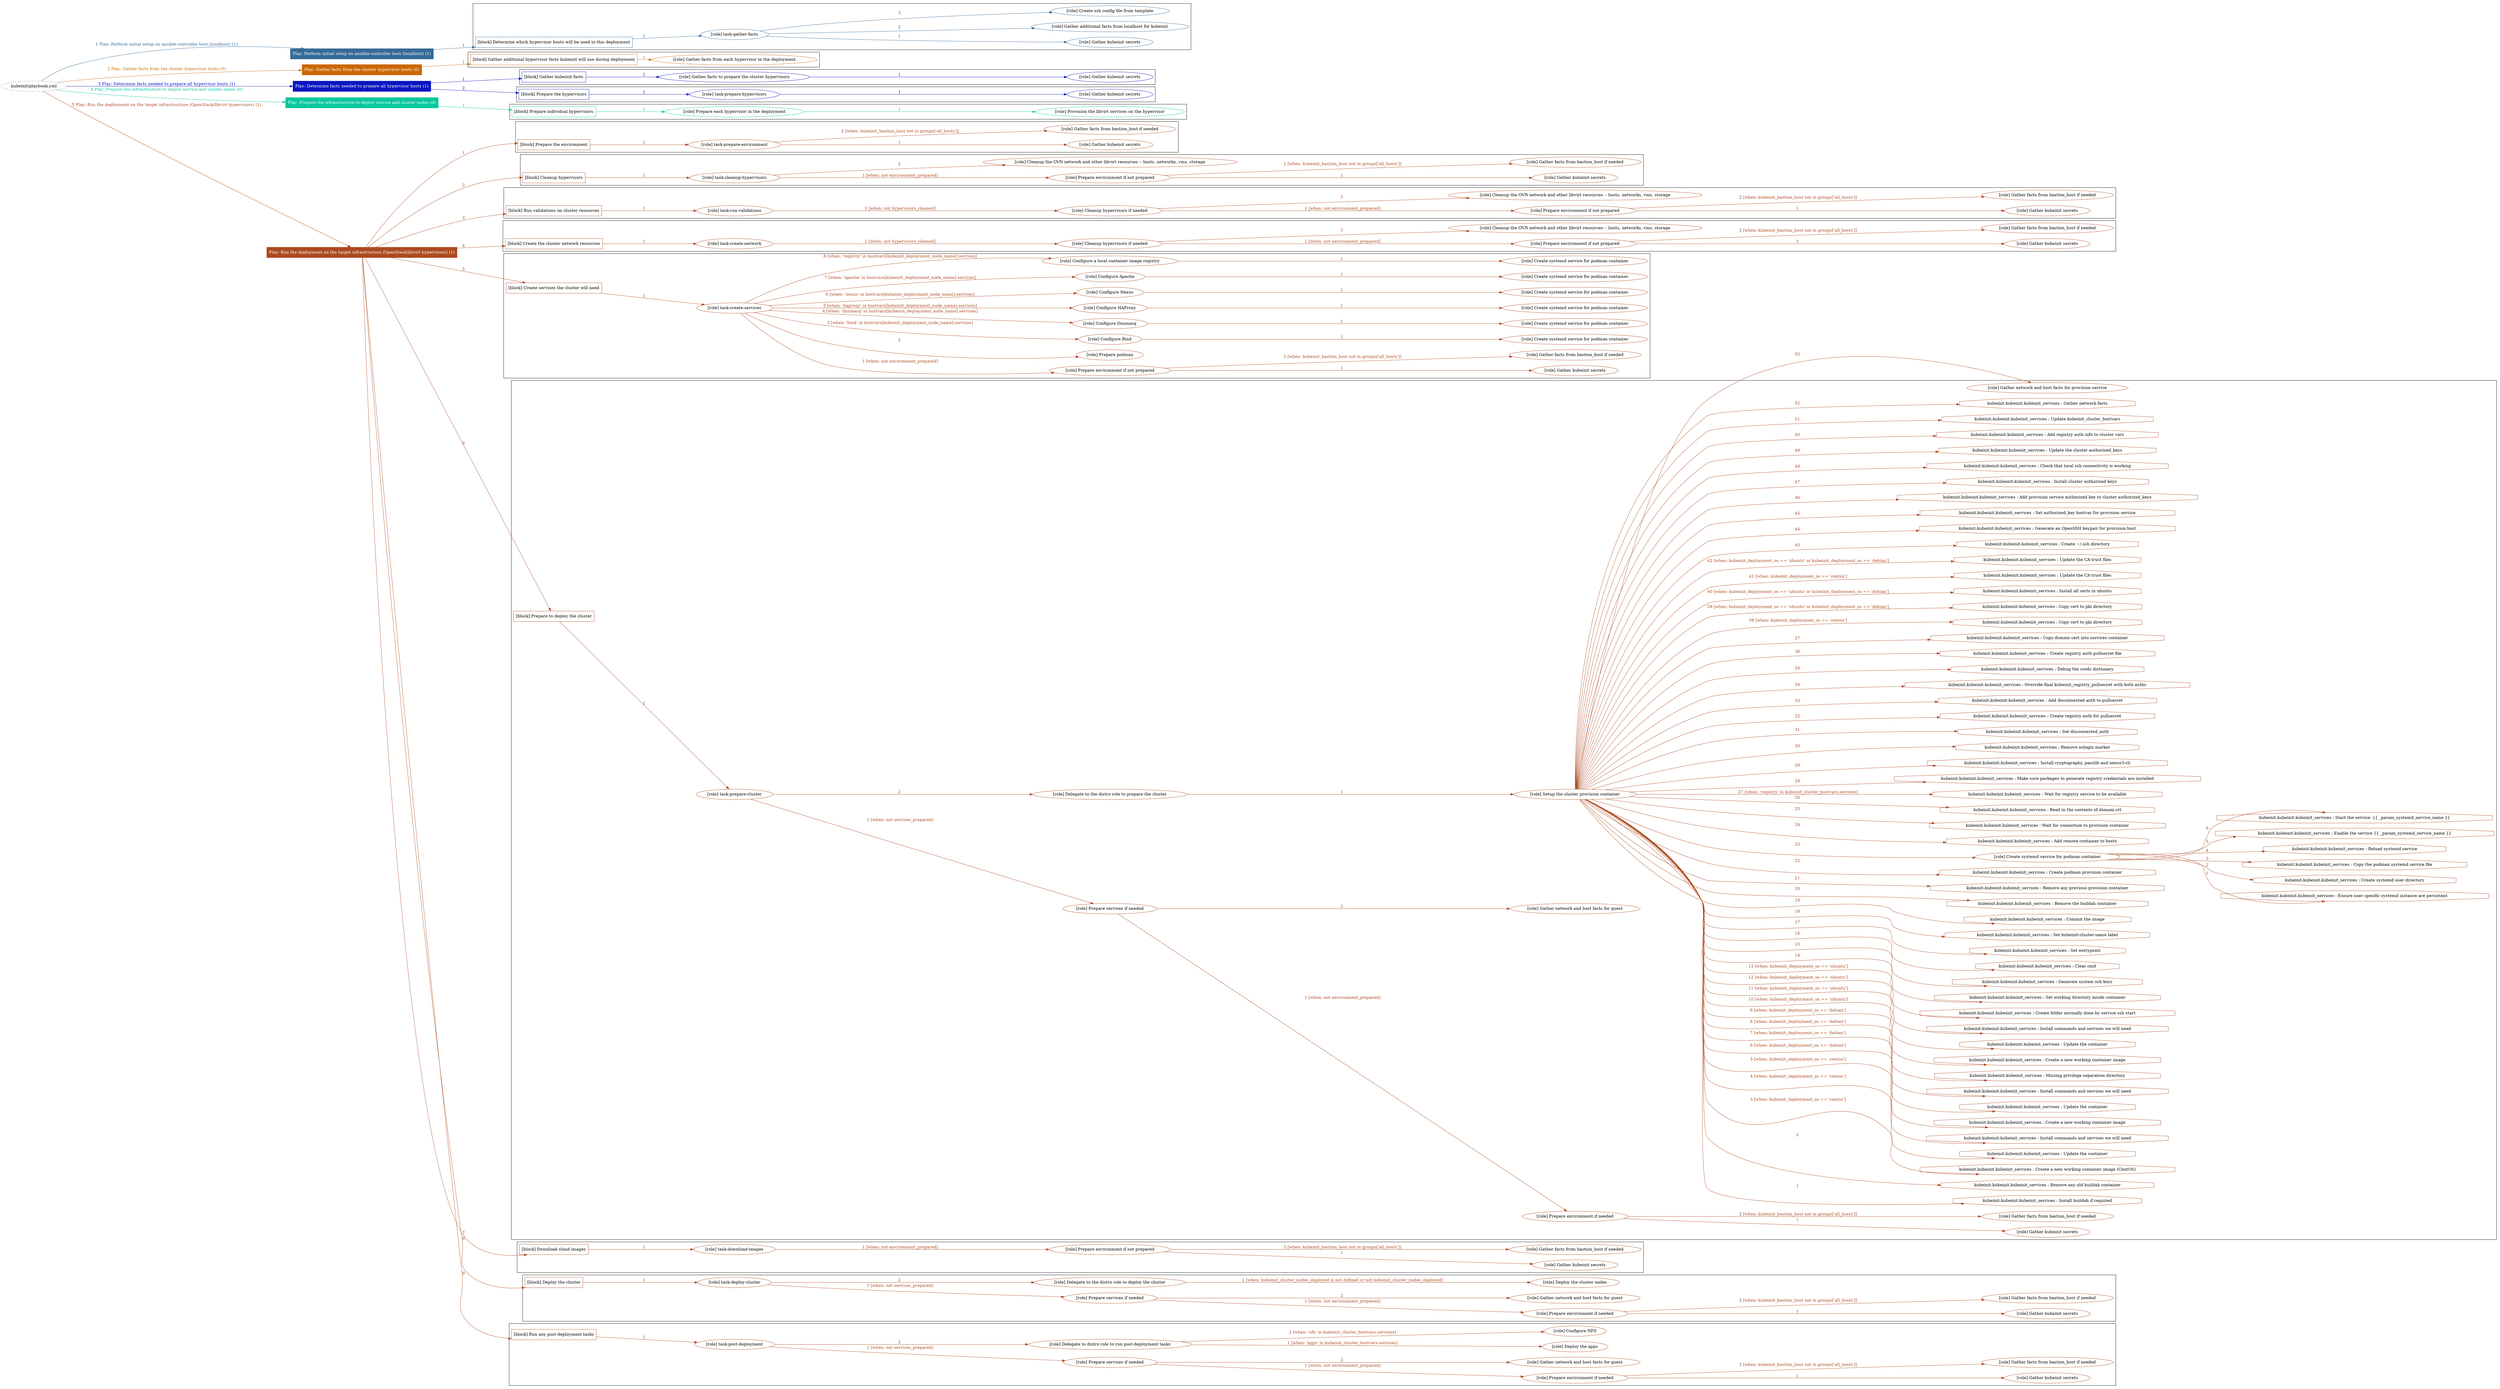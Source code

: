 digraph {
	graph [concentrate=true ordering=in rankdir=LR ratio=fill]
	edge [esep=5 sep=10]
	"kubeinit/playbook.yml" [URL="/home/runner/work/kubeinit/kubeinit/kubeinit/playbook.yml" id=playbook_14c2acf2 style=dotted]
	"kubeinit/playbook.yml" -> play_738dbe5f [label="1 Play: Perform initial setup on ansible-controller host (localhost) (1)" color="#366a96" fontcolor="#366a96" id=edge_play_738dbe5f labeltooltip="1 Play: Perform initial setup on ansible-controller host (localhost) (1)" tooltip="1 Play: Perform initial setup on ansible-controller host (localhost) (1)"]
	subgraph "Play: Perform initial setup on ansible-controller host (localhost) (1)" {
		play_738dbe5f [label="Play: Perform initial setup on ansible-controller host (localhost) (1)" URL="/home/runner/work/kubeinit/kubeinit/kubeinit/playbook.yml" color="#366a96" fontcolor="#ffffff" id=play_738dbe5f shape=box style=filled tooltip=localhost]
		play_738dbe5f -> block_0707d527 [label=1 color="#366a96" fontcolor="#366a96" id=edge_block_0707d527 labeltooltip=1 tooltip=1]
		subgraph cluster_block_0707d527 {
			block_0707d527 [label="[block] Determine which hypervisor hosts will be used in this deployment" URL="/home/runner/work/kubeinit/kubeinit/kubeinit/playbook.yml" color="#366a96" id=block_0707d527 labeltooltip="Determine which hypervisor hosts will be used in this deployment" shape=box tooltip="Determine which hypervisor hosts will be used in this deployment"]
			block_0707d527 -> role_15d67c3e [label="1 " color="#366a96" fontcolor="#366a96" id=edge_role_15d67c3e labeltooltip="1 " tooltip="1 "]
			subgraph "task-gather-facts" {
				role_15d67c3e [label="[role] task-gather-facts" URL="/home/runner/work/kubeinit/kubeinit/kubeinit/playbook.yml" color="#366a96" id=role_15d67c3e tooltip="task-gather-facts"]
				role_15d67c3e -> role_ba098966 [label="1 " color="#366a96" fontcolor="#366a96" id=edge_role_ba098966 labeltooltip="1 " tooltip="1 "]
				subgraph "Gather kubeinit secrets" {
					role_ba098966 [label="[role] Gather kubeinit secrets" URL="/home/runner/.ansible/collections/ansible_collections/kubeinit/kubeinit/roles/kubeinit_prepare/tasks/build_hypervisors_group.yml" color="#366a96" id=role_ba098966 tooltip="Gather kubeinit secrets"]
				}
				role_15d67c3e -> role_07096a21 [label="2 " color="#366a96" fontcolor="#366a96" id=edge_role_07096a21 labeltooltip="2 " tooltip="2 "]
				subgraph "Gather additional facts from localhost for kubeinit" {
					role_07096a21 [label="[role] Gather additional facts from localhost for kubeinit" URL="/home/runner/.ansible/collections/ansible_collections/kubeinit/kubeinit/roles/kubeinit_prepare/tasks/build_hypervisors_group.yml" color="#366a96" id=role_07096a21 tooltip="Gather additional facts from localhost for kubeinit"]
				}
				role_15d67c3e -> role_1a4c380d [label="3 " color="#366a96" fontcolor="#366a96" id=edge_role_1a4c380d labeltooltip="3 " tooltip="3 "]
				subgraph "Create ssh config file from template" {
					role_1a4c380d [label="[role] Create ssh config file from template" URL="/home/runner/.ansible/collections/ansible_collections/kubeinit/kubeinit/roles/kubeinit_prepare/tasks/build_hypervisors_group.yml" color="#366a96" id=role_1a4c380d tooltip="Create ssh config file from template"]
				}
			}
		}
	}
	"kubeinit/playbook.yml" -> play_5b85f91e [label="2 Play: Gather facts from the cluster hypervisor hosts (0)" color="#cb6701" fontcolor="#cb6701" id=edge_play_5b85f91e labeltooltip="2 Play: Gather facts from the cluster hypervisor hosts (0)" tooltip="2 Play: Gather facts from the cluster hypervisor hosts (0)"]
	subgraph "Play: Gather facts from the cluster hypervisor hosts (0)" {
		play_5b85f91e [label="Play: Gather facts from the cluster hypervisor hosts (0)" URL="/home/runner/work/kubeinit/kubeinit/kubeinit/playbook.yml" color="#cb6701" fontcolor="#ffffff" id=play_5b85f91e shape=box style=filled tooltip="Play: Gather facts from the cluster hypervisor hosts (0)"]
		play_5b85f91e -> block_fdfd6f37 [label=1 color="#cb6701" fontcolor="#cb6701" id=edge_block_fdfd6f37 labeltooltip=1 tooltip=1]
		subgraph cluster_block_fdfd6f37 {
			block_fdfd6f37 [label="[block] Gather additional hypervisor facts kubeinit will use during deployment" URL="/home/runner/work/kubeinit/kubeinit/kubeinit/playbook.yml" color="#cb6701" id=block_fdfd6f37 labeltooltip="Gather additional hypervisor facts kubeinit will use during deployment" shape=box tooltip="Gather additional hypervisor facts kubeinit will use during deployment"]
			block_fdfd6f37 -> role_11244528 [label="1 " color="#cb6701" fontcolor="#cb6701" id=edge_role_11244528 labeltooltip="1 " tooltip="1 "]
			subgraph "Gather facts from each hypervisor in the deployment" {
				role_11244528 [label="[role] Gather facts from each hypervisor in the deployment" URL="/home/runner/work/kubeinit/kubeinit/kubeinit/playbook.yml" color="#cb6701" id=role_11244528 tooltip="Gather facts from each hypervisor in the deployment"]
			}
		}
	}
	"kubeinit/playbook.yml" -> play_baedb993 [label="3 Play: Determine facts needed to prepare all hypervisor hosts (1)" color="#0b16c1" fontcolor="#0b16c1" id=edge_play_baedb993 labeltooltip="3 Play: Determine facts needed to prepare all hypervisor hosts (1)" tooltip="3 Play: Determine facts needed to prepare all hypervisor hosts (1)"]
	subgraph "Play: Determine facts needed to prepare all hypervisor hosts (1)" {
		play_baedb993 [label="Play: Determine facts needed to prepare all hypervisor hosts (1)" URL="/home/runner/work/kubeinit/kubeinit/kubeinit/playbook.yml" color="#0b16c1" fontcolor="#ffffff" id=play_baedb993 shape=box style=filled tooltip=localhost]
		play_baedb993 -> block_798c1074 [label=1 color="#0b16c1" fontcolor="#0b16c1" id=edge_block_798c1074 labeltooltip=1 tooltip=1]
		subgraph cluster_block_798c1074 {
			block_798c1074 [label="[block] Gather kubeinit facts" URL="/home/runner/work/kubeinit/kubeinit/kubeinit/playbook.yml" color="#0b16c1" id=block_798c1074 labeltooltip="Gather kubeinit facts" shape=box tooltip="Gather kubeinit facts"]
			block_798c1074 -> role_05112409 [label="1 " color="#0b16c1" fontcolor="#0b16c1" id=edge_role_05112409 labeltooltip="1 " tooltip="1 "]
			subgraph "Gather facts to prepare the cluster hypervisors" {
				role_05112409 [label="[role] Gather facts to prepare the cluster hypervisors" URL="/home/runner/work/kubeinit/kubeinit/kubeinit/playbook.yml" color="#0b16c1" id=role_05112409 tooltip="Gather facts to prepare the cluster hypervisors"]
				role_05112409 -> role_0ca4cdaa [label="1 " color="#0b16c1" fontcolor="#0b16c1" id=edge_role_0ca4cdaa labeltooltip="1 " tooltip="1 "]
				subgraph "Gather kubeinit secrets" {
					role_0ca4cdaa [label="[role] Gather kubeinit secrets" URL="/home/runner/.ansible/collections/ansible_collections/kubeinit/kubeinit/roles/kubeinit_prepare/tasks/gather_kubeinit_facts.yml" color="#0b16c1" id=role_0ca4cdaa tooltip="Gather kubeinit secrets"]
				}
			}
		}
		play_baedb993 -> block_8b7881a2 [label=2 color="#0b16c1" fontcolor="#0b16c1" id=edge_block_8b7881a2 labeltooltip=2 tooltip=2]
		subgraph cluster_block_8b7881a2 {
			block_8b7881a2 [label="[block] Prepare the hypervisors" URL="/home/runner/work/kubeinit/kubeinit/kubeinit/playbook.yml" color="#0b16c1" id=block_8b7881a2 labeltooltip="Prepare the hypervisors" shape=box tooltip="Prepare the hypervisors"]
			block_8b7881a2 -> role_43d7b795 [label="1 " color="#0b16c1" fontcolor="#0b16c1" id=edge_role_43d7b795 labeltooltip="1 " tooltip="1 "]
			subgraph "task-prepare-hypervisors" {
				role_43d7b795 [label="[role] task-prepare-hypervisors" URL="/home/runner/work/kubeinit/kubeinit/kubeinit/playbook.yml" color="#0b16c1" id=role_43d7b795 tooltip="task-prepare-hypervisors"]
				role_43d7b795 -> role_7ff4edac [label="1 " color="#0b16c1" fontcolor="#0b16c1" id=edge_role_7ff4edac labeltooltip="1 " tooltip="1 "]
				subgraph "Gather kubeinit secrets" {
					role_7ff4edac [label="[role] Gather kubeinit secrets" URL="/home/runner/.ansible/collections/ansible_collections/kubeinit/kubeinit/roles/kubeinit_prepare/tasks/gather_kubeinit_facts.yml" color="#0b16c1" id=role_7ff4edac tooltip="Gather kubeinit secrets"]
				}
			}
		}
	}
	"kubeinit/playbook.yml" -> play_db3f3586 [label="4 Play: Prepare the infrastructure to deploy service and cluster nodes (0)" color="#05c79d" fontcolor="#05c79d" id=edge_play_db3f3586 labeltooltip="4 Play: Prepare the infrastructure to deploy service and cluster nodes (0)" tooltip="4 Play: Prepare the infrastructure to deploy service and cluster nodes (0)"]
	subgraph "Play: Prepare the infrastructure to deploy service and cluster nodes (0)" {
		play_db3f3586 [label="Play: Prepare the infrastructure to deploy service and cluster nodes (0)" URL="/home/runner/work/kubeinit/kubeinit/kubeinit/playbook.yml" color="#05c79d" fontcolor="#ffffff" id=play_db3f3586 shape=box style=filled tooltip="Play: Prepare the infrastructure to deploy service and cluster nodes (0)"]
		play_db3f3586 -> block_870f74c5 [label=1 color="#05c79d" fontcolor="#05c79d" id=edge_block_870f74c5 labeltooltip=1 tooltip=1]
		subgraph cluster_block_870f74c5 {
			block_870f74c5 [label="[block] Prepare individual hypervisors" URL="/home/runner/work/kubeinit/kubeinit/kubeinit/playbook.yml" color="#05c79d" id=block_870f74c5 labeltooltip="Prepare individual hypervisors" shape=box tooltip="Prepare individual hypervisors"]
			block_870f74c5 -> role_7cba7018 [label="1 " color="#05c79d" fontcolor="#05c79d" id=edge_role_7cba7018 labeltooltip="1 " tooltip="1 "]
			subgraph "Prepare each hypervisor in the deployment" {
				role_7cba7018 [label="[role] Prepare each hypervisor in the deployment" URL="/home/runner/work/kubeinit/kubeinit/kubeinit/playbook.yml" color="#05c79d" id=role_7cba7018 tooltip="Prepare each hypervisor in the deployment"]
				role_7cba7018 -> role_2356cf82 [label="1 " color="#05c79d" fontcolor="#05c79d" id=edge_role_2356cf82 labeltooltip="1 " tooltip="1 "]
				subgraph "Provision the libvirt services on the hypervisor" {
					role_2356cf82 [label="[role] Provision the libvirt services on the hypervisor" URL="/home/runner/.ansible/collections/ansible_collections/kubeinit/kubeinit/roles/kubeinit_prepare/tasks/prepare_hypervisor.yml" color="#05c79d" id=role_2356cf82 tooltip="Provision the libvirt services on the hypervisor"]
				}
			}
		}
	}
	"kubeinit/playbook.yml" -> play_0b3e689e [label="5 Play: Run the deployment on the target infrastructure (OpenStack/libvirt hypervisors) (1)" color="#ac4a20" fontcolor="#ac4a20" id=edge_play_0b3e689e labeltooltip="5 Play: Run the deployment on the target infrastructure (OpenStack/libvirt hypervisors) (1)" tooltip="5 Play: Run the deployment on the target infrastructure (OpenStack/libvirt hypervisors) (1)"]
	subgraph "Play: Run the deployment on the target infrastructure (OpenStack/libvirt hypervisors) (1)" {
		play_0b3e689e [label="Play: Run the deployment on the target infrastructure (OpenStack/libvirt hypervisors) (1)" URL="/home/runner/work/kubeinit/kubeinit/kubeinit/playbook.yml" color="#ac4a20" fontcolor="#ffffff" id=play_0b3e689e shape=box style=filled tooltip=localhost]
		play_0b3e689e -> block_5f2740fd [label=1 color="#ac4a20" fontcolor="#ac4a20" id=edge_block_5f2740fd labeltooltip=1 tooltip=1]
		subgraph cluster_block_5f2740fd {
			block_5f2740fd [label="[block] Prepare the environment" URL="/home/runner/work/kubeinit/kubeinit/kubeinit/playbook.yml" color="#ac4a20" id=block_5f2740fd labeltooltip="Prepare the environment" shape=box tooltip="Prepare the environment"]
			block_5f2740fd -> role_2097427a [label="1 " color="#ac4a20" fontcolor="#ac4a20" id=edge_role_2097427a labeltooltip="1 " tooltip="1 "]
			subgraph "task-prepare-environment" {
				role_2097427a [label="[role] task-prepare-environment" URL="/home/runner/work/kubeinit/kubeinit/kubeinit/playbook.yml" color="#ac4a20" id=role_2097427a tooltip="task-prepare-environment"]
				role_2097427a -> role_ab905fc6 [label="1 " color="#ac4a20" fontcolor="#ac4a20" id=edge_role_ab905fc6 labeltooltip="1 " tooltip="1 "]
				subgraph "Gather kubeinit secrets" {
					role_ab905fc6 [label="[role] Gather kubeinit secrets" URL="/home/runner/.ansible/collections/ansible_collections/kubeinit/kubeinit/roles/kubeinit_prepare/tasks/gather_kubeinit_facts.yml" color="#ac4a20" id=role_ab905fc6 tooltip="Gather kubeinit secrets"]
				}
				role_2097427a -> role_0e6336b6 [label="2 [when: kubeinit_bastion_host not in groups['all_hosts']]" color="#ac4a20" fontcolor="#ac4a20" id=edge_role_0e6336b6 labeltooltip="2 [when: kubeinit_bastion_host not in groups['all_hosts']]" tooltip="2 [when: kubeinit_bastion_host not in groups['all_hosts']]"]
				subgraph "Gather facts from bastion_host if needed" {
					role_0e6336b6 [label="[role] Gather facts from bastion_host if needed" URL="/home/runner/.ansible/collections/ansible_collections/kubeinit/kubeinit/roles/kubeinit_prepare/tasks/main.yml" color="#ac4a20" id=role_0e6336b6 tooltip="Gather facts from bastion_host if needed"]
				}
			}
		}
		play_0b3e689e -> block_bbc938ef [label=2 color="#ac4a20" fontcolor="#ac4a20" id=edge_block_bbc938ef labeltooltip=2 tooltip=2]
		subgraph cluster_block_bbc938ef {
			block_bbc938ef [label="[block] Cleanup hypervisors" URL="/home/runner/work/kubeinit/kubeinit/kubeinit/playbook.yml" color="#ac4a20" id=block_bbc938ef labeltooltip="Cleanup hypervisors" shape=box tooltip="Cleanup hypervisors"]
			block_bbc938ef -> role_71e24b09 [label="1 " color="#ac4a20" fontcolor="#ac4a20" id=edge_role_71e24b09 labeltooltip="1 " tooltip="1 "]
			subgraph "task-cleanup-hypervisors" {
				role_71e24b09 [label="[role] task-cleanup-hypervisors" URL="/home/runner/work/kubeinit/kubeinit/kubeinit/playbook.yml" color="#ac4a20" id=role_71e24b09 tooltip="task-cleanup-hypervisors"]
				role_71e24b09 -> role_463d8395 [label="1 [when: not environment_prepared]" color="#ac4a20" fontcolor="#ac4a20" id=edge_role_463d8395 labeltooltip="1 [when: not environment_prepared]" tooltip="1 [when: not environment_prepared]"]
				subgraph "Prepare environment if not prepared" {
					role_463d8395 [label="[role] Prepare environment if not prepared" URL="/home/runner/.ansible/collections/ansible_collections/kubeinit/kubeinit/roles/kubeinit_libvirt/tasks/cleanup_hypervisors.yml" color="#ac4a20" id=role_463d8395 tooltip="Prepare environment if not prepared"]
					role_463d8395 -> role_b5574dff [label="1 " color="#ac4a20" fontcolor="#ac4a20" id=edge_role_b5574dff labeltooltip="1 " tooltip="1 "]
					subgraph "Gather kubeinit secrets" {
						role_b5574dff [label="[role] Gather kubeinit secrets" URL="/home/runner/.ansible/collections/ansible_collections/kubeinit/kubeinit/roles/kubeinit_prepare/tasks/gather_kubeinit_facts.yml" color="#ac4a20" id=role_b5574dff tooltip="Gather kubeinit secrets"]
					}
					role_463d8395 -> role_1b5daa16 [label="2 [when: kubeinit_bastion_host not in groups['all_hosts']]" color="#ac4a20" fontcolor="#ac4a20" id=edge_role_1b5daa16 labeltooltip="2 [when: kubeinit_bastion_host not in groups['all_hosts']]" tooltip="2 [when: kubeinit_bastion_host not in groups['all_hosts']]"]
					subgraph "Gather facts from bastion_host if needed" {
						role_1b5daa16 [label="[role] Gather facts from bastion_host if needed" URL="/home/runner/.ansible/collections/ansible_collections/kubeinit/kubeinit/roles/kubeinit_prepare/tasks/main.yml" color="#ac4a20" id=role_1b5daa16 tooltip="Gather facts from bastion_host if needed"]
					}
				}
				role_71e24b09 -> role_ce073ffa [label="2 " color="#ac4a20" fontcolor="#ac4a20" id=edge_role_ce073ffa labeltooltip="2 " tooltip="2 "]
				subgraph "Cleanup the OVN network and other libvirt resources -- hosts, networks, vms, storage" {
					role_ce073ffa [label="[role] Cleanup the OVN network and other libvirt resources -- hosts, networks, vms, storage" URL="/home/runner/.ansible/collections/ansible_collections/kubeinit/kubeinit/roles/kubeinit_libvirt/tasks/cleanup_hypervisors.yml" color="#ac4a20" id=role_ce073ffa tooltip="Cleanup the OVN network and other libvirt resources -- hosts, networks, vms, storage"]
				}
			}
		}
		play_0b3e689e -> block_3447f720 [label=3 color="#ac4a20" fontcolor="#ac4a20" id=edge_block_3447f720 labeltooltip=3 tooltip=3]
		subgraph cluster_block_3447f720 {
			block_3447f720 [label="[block] Run validations on cluster resources" URL="/home/runner/work/kubeinit/kubeinit/kubeinit/playbook.yml" color="#ac4a20" id=block_3447f720 labeltooltip="Run validations on cluster resources" shape=box tooltip="Run validations on cluster resources"]
			block_3447f720 -> role_2ccbb853 [label="1 " color="#ac4a20" fontcolor="#ac4a20" id=edge_role_2ccbb853 labeltooltip="1 " tooltip="1 "]
			subgraph "task-run-validations" {
				role_2ccbb853 [label="[role] task-run-validations" URL="/home/runner/work/kubeinit/kubeinit/kubeinit/playbook.yml" color="#ac4a20" id=role_2ccbb853 tooltip="task-run-validations"]
				role_2ccbb853 -> role_5ab0423f [label="1 [when: not hypervisors_cleaned]" color="#ac4a20" fontcolor="#ac4a20" id=edge_role_5ab0423f labeltooltip="1 [when: not hypervisors_cleaned]" tooltip="1 [when: not hypervisors_cleaned]"]
				subgraph "Cleanup hypervisors if needed" {
					role_5ab0423f [label="[role] Cleanup hypervisors if needed" URL="/home/runner/.ansible/collections/ansible_collections/kubeinit/kubeinit/roles/kubeinit_validations/tasks/main.yml" color="#ac4a20" id=role_5ab0423f tooltip="Cleanup hypervisors if needed"]
					role_5ab0423f -> role_5b32867e [label="1 [when: not environment_prepared]" color="#ac4a20" fontcolor="#ac4a20" id=edge_role_5b32867e labeltooltip="1 [when: not environment_prepared]" tooltip="1 [when: not environment_prepared]"]
					subgraph "Prepare environment if not prepared" {
						role_5b32867e [label="[role] Prepare environment if not prepared" URL="/home/runner/.ansible/collections/ansible_collections/kubeinit/kubeinit/roles/kubeinit_libvirt/tasks/cleanup_hypervisors.yml" color="#ac4a20" id=role_5b32867e tooltip="Prepare environment if not prepared"]
						role_5b32867e -> role_60831d19 [label="1 " color="#ac4a20" fontcolor="#ac4a20" id=edge_role_60831d19 labeltooltip="1 " tooltip="1 "]
						subgraph "Gather kubeinit secrets" {
							role_60831d19 [label="[role] Gather kubeinit secrets" URL="/home/runner/.ansible/collections/ansible_collections/kubeinit/kubeinit/roles/kubeinit_prepare/tasks/gather_kubeinit_facts.yml" color="#ac4a20" id=role_60831d19 tooltip="Gather kubeinit secrets"]
						}
						role_5b32867e -> role_aa19b87a [label="2 [when: kubeinit_bastion_host not in groups['all_hosts']]" color="#ac4a20" fontcolor="#ac4a20" id=edge_role_aa19b87a labeltooltip="2 [when: kubeinit_bastion_host not in groups['all_hosts']]" tooltip="2 [when: kubeinit_bastion_host not in groups['all_hosts']]"]
						subgraph "Gather facts from bastion_host if needed" {
							role_aa19b87a [label="[role] Gather facts from bastion_host if needed" URL="/home/runner/.ansible/collections/ansible_collections/kubeinit/kubeinit/roles/kubeinit_prepare/tasks/main.yml" color="#ac4a20" id=role_aa19b87a tooltip="Gather facts from bastion_host if needed"]
						}
					}
					role_5ab0423f -> role_3c616a10 [label="2 " color="#ac4a20" fontcolor="#ac4a20" id=edge_role_3c616a10 labeltooltip="2 " tooltip="2 "]
					subgraph "Cleanup the OVN network and other libvirt resources -- hosts, networks, vms, storage" {
						role_3c616a10 [label="[role] Cleanup the OVN network and other libvirt resources -- hosts, networks, vms, storage" URL="/home/runner/.ansible/collections/ansible_collections/kubeinit/kubeinit/roles/kubeinit_libvirt/tasks/cleanup_hypervisors.yml" color="#ac4a20" id=role_3c616a10 tooltip="Cleanup the OVN network and other libvirt resources -- hosts, networks, vms, storage"]
					}
				}
			}
		}
		play_0b3e689e -> block_69fa1135 [label=4 color="#ac4a20" fontcolor="#ac4a20" id=edge_block_69fa1135 labeltooltip=4 tooltip=4]
		subgraph cluster_block_69fa1135 {
			block_69fa1135 [label="[block] Create the cluster network resources" URL="/home/runner/work/kubeinit/kubeinit/kubeinit/playbook.yml" color="#ac4a20" id=block_69fa1135 labeltooltip="Create the cluster network resources" shape=box tooltip="Create the cluster network resources"]
			block_69fa1135 -> role_eda0b307 [label="1 " color="#ac4a20" fontcolor="#ac4a20" id=edge_role_eda0b307 labeltooltip="1 " tooltip="1 "]
			subgraph "task-create-network" {
				role_eda0b307 [label="[role] task-create-network" URL="/home/runner/work/kubeinit/kubeinit/kubeinit/playbook.yml" color="#ac4a20" id=role_eda0b307 tooltip="task-create-network"]
				role_eda0b307 -> role_5ecb30a1 [label="1 [when: not hypervisors_cleaned]" color="#ac4a20" fontcolor="#ac4a20" id=edge_role_5ecb30a1 labeltooltip="1 [when: not hypervisors_cleaned]" tooltip="1 [when: not hypervisors_cleaned]"]
				subgraph "Cleanup hypervisors if needed" {
					role_5ecb30a1 [label="[role] Cleanup hypervisors if needed" URL="/home/runner/.ansible/collections/ansible_collections/kubeinit/kubeinit/roles/kubeinit_libvirt/tasks/create_network.yml" color="#ac4a20" id=role_5ecb30a1 tooltip="Cleanup hypervisors if needed"]
					role_5ecb30a1 -> role_1e1601df [label="1 [when: not environment_prepared]" color="#ac4a20" fontcolor="#ac4a20" id=edge_role_1e1601df labeltooltip="1 [when: not environment_prepared]" tooltip="1 [when: not environment_prepared]"]
					subgraph "Prepare environment if not prepared" {
						role_1e1601df [label="[role] Prepare environment if not prepared" URL="/home/runner/.ansible/collections/ansible_collections/kubeinit/kubeinit/roles/kubeinit_libvirt/tasks/cleanup_hypervisors.yml" color="#ac4a20" id=role_1e1601df tooltip="Prepare environment if not prepared"]
						role_1e1601df -> role_a63796d9 [label="1 " color="#ac4a20" fontcolor="#ac4a20" id=edge_role_a63796d9 labeltooltip="1 " tooltip="1 "]
						subgraph "Gather kubeinit secrets" {
							role_a63796d9 [label="[role] Gather kubeinit secrets" URL="/home/runner/.ansible/collections/ansible_collections/kubeinit/kubeinit/roles/kubeinit_prepare/tasks/gather_kubeinit_facts.yml" color="#ac4a20" id=role_a63796d9 tooltip="Gather kubeinit secrets"]
						}
						role_1e1601df -> role_d0cfdc9f [label="2 [when: kubeinit_bastion_host not in groups['all_hosts']]" color="#ac4a20" fontcolor="#ac4a20" id=edge_role_d0cfdc9f labeltooltip="2 [when: kubeinit_bastion_host not in groups['all_hosts']]" tooltip="2 [when: kubeinit_bastion_host not in groups['all_hosts']]"]
						subgraph "Gather facts from bastion_host if needed" {
							role_d0cfdc9f [label="[role] Gather facts from bastion_host if needed" URL="/home/runner/.ansible/collections/ansible_collections/kubeinit/kubeinit/roles/kubeinit_prepare/tasks/main.yml" color="#ac4a20" id=role_d0cfdc9f tooltip="Gather facts from bastion_host if needed"]
						}
					}
					role_5ecb30a1 -> role_3e4d4625 [label="2 " color="#ac4a20" fontcolor="#ac4a20" id=edge_role_3e4d4625 labeltooltip="2 " tooltip="2 "]
					subgraph "Cleanup the OVN network and other libvirt resources -- hosts, networks, vms, storage" {
						role_3e4d4625 [label="[role] Cleanup the OVN network and other libvirt resources -- hosts, networks, vms, storage" URL="/home/runner/.ansible/collections/ansible_collections/kubeinit/kubeinit/roles/kubeinit_libvirt/tasks/cleanup_hypervisors.yml" color="#ac4a20" id=role_3e4d4625 tooltip="Cleanup the OVN network and other libvirt resources -- hosts, networks, vms, storage"]
					}
				}
			}
		}
		play_0b3e689e -> block_1b1154df [label=5 color="#ac4a20" fontcolor="#ac4a20" id=edge_block_1b1154df labeltooltip=5 tooltip=5]
		subgraph cluster_block_1b1154df {
			block_1b1154df [label="[block] Create services the cluster will need" URL="/home/runner/work/kubeinit/kubeinit/kubeinit/playbook.yml" color="#ac4a20" id=block_1b1154df labeltooltip="Create services the cluster will need" shape=box tooltip="Create services the cluster will need"]
			block_1b1154df -> role_39eb869a [label="1 " color="#ac4a20" fontcolor="#ac4a20" id=edge_role_39eb869a labeltooltip="1 " tooltip="1 "]
			subgraph "task-create-services" {
				role_39eb869a [label="[role] task-create-services" URL="/home/runner/work/kubeinit/kubeinit/kubeinit/playbook.yml" color="#ac4a20" id=role_39eb869a tooltip="task-create-services"]
				role_39eb869a -> role_c5cfede0 [label="1 [when: not environment_prepared]" color="#ac4a20" fontcolor="#ac4a20" id=edge_role_c5cfede0 labeltooltip="1 [when: not environment_prepared]" tooltip="1 [when: not environment_prepared]"]
				subgraph "Prepare environment if not prepared" {
					role_c5cfede0 [label="[role] Prepare environment if not prepared" URL="/home/runner/.ansible/collections/ansible_collections/kubeinit/kubeinit/roles/kubeinit_services/tasks/main.yml" color="#ac4a20" id=role_c5cfede0 tooltip="Prepare environment if not prepared"]
					role_c5cfede0 -> role_6f879435 [label="1 " color="#ac4a20" fontcolor="#ac4a20" id=edge_role_6f879435 labeltooltip="1 " tooltip="1 "]
					subgraph "Gather kubeinit secrets" {
						role_6f879435 [label="[role] Gather kubeinit secrets" URL="/home/runner/.ansible/collections/ansible_collections/kubeinit/kubeinit/roles/kubeinit_prepare/tasks/gather_kubeinit_facts.yml" color="#ac4a20" id=role_6f879435 tooltip="Gather kubeinit secrets"]
					}
					role_c5cfede0 -> role_99a6eda2 [label="2 [when: kubeinit_bastion_host not in groups['all_hosts']]" color="#ac4a20" fontcolor="#ac4a20" id=edge_role_99a6eda2 labeltooltip="2 [when: kubeinit_bastion_host not in groups['all_hosts']]" tooltip="2 [when: kubeinit_bastion_host not in groups['all_hosts']]"]
					subgraph "Gather facts from bastion_host if needed" {
						role_99a6eda2 [label="[role] Gather facts from bastion_host if needed" URL="/home/runner/.ansible/collections/ansible_collections/kubeinit/kubeinit/roles/kubeinit_prepare/tasks/main.yml" color="#ac4a20" id=role_99a6eda2 tooltip="Gather facts from bastion_host if needed"]
					}
				}
				role_39eb869a -> role_c1f6d1d5 [label="2 " color="#ac4a20" fontcolor="#ac4a20" id=edge_role_c1f6d1d5 labeltooltip="2 " tooltip="2 "]
				subgraph "Prepare podman" {
					role_c1f6d1d5 [label="[role] Prepare podman" URL="/home/runner/.ansible/collections/ansible_collections/kubeinit/kubeinit/roles/kubeinit_services/tasks/00_create_service_pod.yml" color="#ac4a20" id=role_c1f6d1d5 tooltip="Prepare podman"]
				}
				role_39eb869a -> role_c28b254e [label="3 [when: 'bind' in hostvars[kubeinit_deployment_node_name].services]" color="#ac4a20" fontcolor="#ac4a20" id=edge_role_c28b254e labeltooltip="3 [when: 'bind' in hostvars[kubeinit_deployment_node_name].services]" tooltip="3 [when: 'bind' in hostvars[kubeinit_deployment_node_name].services]"]
				subgraph "Configure Bind" {
					role_c28b254e [label="[role] Configure Bind" URL="/home/runner/.ansible/collections/ansible_collections/kubeinit/kubeinit/roles/kubeinit_services/tasks/start_services_containers.yml" color="#ac4a20" id=role_c28b254e tooltip="Configure Bind"]
					role_c28b254e -> role_55a924ed [label="1 " color="#ac4a20" fontcolor="#ac4a20" id=edge_role_55a924ed labeltooltip="1 " tooltip="1 "]
					subgraph "Create systemd service for podman container" {
						role_55a924ed [label="[role] Create systemd service for podman container" URL="/home/runner/.ansible/collections/ansible_collections/kubeinit/kubeinit/roles/kubeinit_bind/tasks/main.yml" color="#ac4a20" id=role_55a924ed tooltip="Create systemd service for podman container"]
					}
				}
				role_39eb869a -> role_e0f82475 [label="4 [when: 'dnsmasq' in hostvars[kubeinit_deployment_node_name].services]" color="#ac4a20" fontcolor="#ac4a20" id=edge_role_e0f82475 labeltooltip="4 [when: 'dnsmasq' in hostvars[kubeinit_deployment_node_name].services]" tooltip="4 [when: 'dnsmasq' in hostvars[kubeinit_deployment_node_name].services]"]
				subgraph "Configure Dnsmasq" {
					role_e0f82475 [label="[role] Configure Dnsmasq" URL="/home/runner/.ansible/collections/ansible_collections/kubeinit/kubeinit/roles/kubeinit_services/tasks/start_services_containers.yml" color="#ac4a20" id=role_e0f82475 tooltip="Configure Dnsmasq"]
					role_e0f82475 -> role_a6562e40 [label="1 " color="#ac4a20" fontcolor="#ac4a20" id=edge_role_a6562e40 labeltooltip="1 " tooltip="1 "]
					subgraph "Create systemd service for podman container" {
						role_a6562e40 [label="[role] Create systemd service for podman container" URL="/home/runner/.ansible/collections/ansible_collections/kubeinit/kubeinit/roles/kubeinit_dnsmasq/tasks/main.yml" color="#ac4a20" id=role_a6562e40 tooltip="Create systemd service for podman container"]
					}
				}
				role_39eb869a -> role_39d02c69 [label="5 [when: 'haproxy' in hostvars[kubeinit_deployment_node_name].services]" color="#ac4a20" fontcolor="#ac4a20" id=edge_role_39d02c69 labeltooltip="5 [when: 'haproxy' in hostvars[kubeinit_deployment_node_name].services]" tooltip="5 [when: 'haproxy' in hostvars[kubeinit_deployment_node_name].services]"]
				subgraph "Configure HAProxy" {
					role_39d02c69 [label="[role] Configure HAProxy" URL="/home/runner/.ansible/collections/ansible_collections/kubeinit/kubeinit/roles/kubeinit_services/tasks/start_services_containers.yml" color="#ac4a20" id=role_39d02c69 tooltip="Configure HAProxy"]
					role_39d02c69 -> role_ff320b51 [label="1 " color="#ac4a20" fontcolor="#ac4a20" id=edge_role_ff320b51 labeltooltip="1 " tooltip="1 "]
					subgraph "Create systemd service for podman container" {
						role_ff320b51 [label="[role] Create systemd service for podman container" URL="/home/runner/.ansible/collections/ansible_collections/kubeinit/kubeinit/roles/kubeinit_haproxy/tasks/main.yml" color="#ac4a20" id=role_ff320b51 tooltip="Create systemd service for podman container"]
					}
				}
				role_39eb869a -> role_ce1180da [label="6 [when: 'nexus' in hostvars[kubeinit_deployment_node_name].services]" color="#ac4a20" fontcolor="#ac4a20" id=edge_role_ce1180da labeltooltip="6 [when: 'nexus' in hostvars[kubeinit_deployment_node_name].services]" tooltip="6 [when: 'nexus' in hostvars[kubeinit_deployment_node_name].services]"]
				subgraph "Configure Nexus" {
					role_ce1180da [label="[role] Configure Nexus" URL="/home/runner/.ansible/collections/ansible_collections/kubeinit/kubeinit/roles/kubeinit_services/tasks/start_services_containers.yml" color="#ac4a20" id=role_ce1180da tooltip="Configure Nexus"]
					role_ce1180da -> role_b7e80620 [label="1 " color="#ac4a20" fontcolor="#ac4a20" id=edge_role_b7e80620 labeltooltip="1 " tooltip="1 "]
					subgraph "Create systemd service for podman container" {
						role_b7e80620 [label="[role] Create systemd service for podman container" URL="/home/runner/.ansible/collections/ansible_collections/kubeinit/kubeinit/roles/kubeinit_nexus/tasks/main.yml" color="#ac4a20" id=role_b7e80620 tooltip="Create systemd service for podman container"]
					}
				}
				role_39eb869a -> role_1e59de90 [label="7 [when: 'apache' in hostvars[kubeinit_deployment_node_name].services]" color="#ac4a20" fontcolor="#ac4a20" id=edge_role_1e59de90 labeltooltip="7 [when: 'apache' in hostvars[kubeinit_deployment_node_name].services]" tooltip="7 [when: 'apache' in hostvars[kubeinit_deployment_node_name].services]"]
				subgraph "Configure Apache" {
					role_1e59de90 [label="[role] Configure Apache" URL="/home/runner/.ansible/collections/ansible_collections/kubeinit/kubeinit/roles/kubeinit_services/tasks/start_services_containers.yml" color="#ac4a20" id=role_1e59de90 tooltip="Configure Apache"]
					role_1e59de90 -> role_83fd80c8 [label="1 " color="#ac4a20" fontcolor="#ac4a20" id=edge_role_83fd80c8 labeltooltip="1 " tooltip="1 "]
					subgraph "Create systemd service for podman container" {
						role_83fd80c8 [label="[role] Create systemd service for podman container" URL="/home/runner/.ansible/collections/ansible_collections/kubeinit/kubeinit/roles/kubeinit_apache/tasks/main.yml" color="#ac4a20" id=role_83fd80c8 tooltip="Create systemd service for podman container"]
					}
				}
				role_39eb869a -> role_6a573309 [label="8 [when: 'registry' in hostvars[kubeinit_deployment_node_name].services]" color="#ac4a20" fontcolor="#ac4a20" id=edge_role_6a573309 labeltooltip="8 [when: 'registry' in hostvars[kubeinit_deployment_node_name].services]" tooltip="8 [when: 'registry' in hostvars[kubeinit_deployment_node_name].services]"]
				subgraph "Configure a local container image registry" {
					role_6a573309 [label="[role] Configure a local container image registry" URL="/home/runner/.ansible/collections/ansible_collections/kubeinit/kubeinit/roles/kubeinit_services/tasks/start_services_containers.yml" color="#ac4a20" id=role_6a573309 tooltip="Configure a local container image registry"]
					role_6a573309 -> role_dbee570f [label="1 " color="#ac4a20" fontcolor="#ac4a20" id=edge_role_dbee570f labeltooltip="1 " tooltip="1 "]
					subgraph "Create systemd service for podman container" {
						role_dbee570f [label="[role] Create systemd service for podman container" URL="/home/runner/.ansible/collections/ansible_collections/kubeinit/kubeinit/roles/kubeinit_registry/tasks/main.yml" color="#ac4a20" id=role_dbee570f tooltip="Create systemd service for podman container"]
					}
				}
			}
		}
		play_0b3e689e -> block_96e9a911 [label=6 color="#ac4a20" fontcolor="#ac4a20" id=edge_block_96e9a911 labeltooltip=6 tooltip=6]
		subgraph cluster_block_96e9a911 {
			block_96e9a911 [label="[block] Prepare to deploy the cluster" URL="/home/runner/work/kubeinit/kubeinit/kubeinit/playbook.yml" color="#ac4a20" id=block_96e9a911 labeltooltip="Prepare to deploy the cluster" shape=box tooltip="Prepare to deploy the cluster"]
			block_96e9a911 -> role_4aee8441 [label="1 " color="#ac4a20" fontcolor="#ac4a20" id=edge_role_4aee8441 labeltooltip="1 " tooltip="1 "]
			subgraph "task-prepare-cluster" {
				role_4aee8441 [label="[role] task-prepare-cluster" URL="/home/runner/work/kubeinit/kubeinit/kubeinit/playbook.yml" color="#ac4a20" id=role_4aee8441 tooltip="task-prepare-cluster"]
				role_4aee8441 -> role_fe494203 [label="1 [when: not services_prepared]" color="#ac4a20" fontcolor="#ac4a20" id=edge_role_fe494203 labeltooltip="1 [when: not services_prepared]" tooltip="1 [when: not services_prepared]"]
				subgraph "Prepare services if needed" {
					role_fe494203 [label="[role] Prepare services if needed" URL="/home/runner/.ansible/collections/ansible_collections/kubeinit/kubeinit/roles/kubeinit_prepare/tasks/prepare_cluster.yml" color="#ac4a20" id=role_fe494203 tooltip="Prepare services if needed"]
					role_fe494203 -> role_3ffb364d [label="1 [when: not environment_prepared]" color="#ac4a20" fontcolor="#ac4a20" id=edge_role_3ffb364d labeltooltip="1 [when: not environment_prepared]" tooltip="1 [when: not environment_prepared]"]
					subgraph "Prepare environment if needed" {
						role_3ffb364d [label="[role] Prepare environment if needed" URL="/home/runner/.ansible/collections/ansible_collections/kubeinit/kubeinit/roles/kubeinit_services/tasks/prepare_services.yml" color="#ac4a20" id=role_3ffb364d tooltip="Prepare environment if needed"]
						role_3ffb364d -> role_ca4ab9c5 [label="1 " color="#ac4a20" fontcolor="#ac4a20" id=edge_role_ca4ab9c5 labeltooltip="1 " tooltip="1 "]
						subgraph "Gather kubeinit secrets" {
							role_ca4ab9c5 [label="[role] Gather kubeinit secrets" URL="/home/runner/.ansible/collections/ansible_collections/kubeinit/kubeinit/roles/kubeinit_prepare/tasks/gather_kubeinit_facts.yml" color="#ac4a20" id=role_ca4ab9c5 tooltip="Gather kubeinit secrets"]
						}
						role_3ffb364d -> role_cbd6a185 [label="2 [when: kubeinit_bastion_host not in groups['all_hosts']]" color="#ac4a20" fontcolor="#ac4a20" id=edge_role_cbd6a185 labeltooltip="2 [when: kubeinit_bastion_host not in groups['all_hosts']]" tooltip="2 [when: kubeinit_bastion_host not in groups['all_hosts']]"]
						subgraph "Gather facts from bastion_host if needed" {
							role_cbd6a185 [label="[role] Gather facts from bastion_host if needed" URL="/home/runner/.ansible/collections/ansible_collections/kubeinit/kubeinit/roles/kubeinit_prepare/tasks/main.yml" color="#ac4a20" id=role_cbd6a185 tooltip="Gather facts from bastion_host if needed"]
						}
					}
					role_fe494203 -> role_58ff61ae [label="2 " color="#ac4a20" fontcolor="#ac4a20" id=edge_role_58ff61ae labeltooltip="2 " tooltip="2 "]
					subgraph "Gather network and host facts for guest" {
						role_58ff61ae [label="[role] Gather network and host facts for guest" URL="/home/runner/.ansible/collections/ansible_collections/kubeinit/kubeinit/roles/kubeinit_services/tasks/prepare_services.yml" color="#ac4a20" id=role_58ff61ae tooltip="Gather network and host facts for guest"]
					}
				}
				role_4aee8441 -> role_38a1336b [label="2 " color="#ac4a20" fontcolor="#ac4a20" id=edge_role_38a1336b labeltooltip="2 " tooltip="2 "]
				subgraph "Delegate to the distro role to prepare the cluster" {
					role_38a1336b [label="[role] Delegate to the distro role to prepare the cluster" URL="/home/runner/.ansible/collections/ansible_collections/kubeinit/kubeinit/roles/kubeinit_prepare/tasks/prepare_cluster.yml" color="#ac4a20" id=role_38a1336b tooltip="Delegate to the distro role to prepare the cluster"]
					role_38a1336b -> role_5e857448 [label="1 " color="#ac4a20" fontcolor="#ac4a20" id=edge_role_5e857448 labeltooltip="1 " tooltip="1 "]
					subgraph "Setup the cluster provision container" {
						role_5e857448 [label="[role] Setup the cluster provision container" URL="/home/runner/.ansible/collections/ansible_collections/kubeinit/kubeinit/roles/kubeinit_cdk/tasks/prepare_cluster.yml" color="#ac4a20" id=role_5e857448 tooltip="Setup the cluster provision container"]
						task_850ed589 [label="kubeinit.kubeinit.kubeinit_services : Install buildah if required" URL="/home/runner/.ansible/collections/ansible_collections/kubeinit/kubeinit/roles/kubeinit_services/tasks/create_provision_container.yml" color="#ac4a20" id=task_850ed589 shape=octagon tooltip="kubeinit.kubeinit.kubeinit_services : Install buildah if required"]
						role_5e857448 -> task_850ed589 [label="1 " color="#ac4a20" fontcolor="#ac4a20" id=edge_task_850ed589 labeltooltip="1 " tooltip="1 "]
						task_75bbd42a [label="kubeinit.kubeinit.kubeinit_services : Remove any old buildah container" URL="/home/runner/.ansible/collections/ansible_collections/kubeinit/kubeinit/roles/kubeinit_services/tasks/create_provision_container.yml" color="#ac4a20" id=task_75bbd42a shape=octagon tooltip="kubeinit.kubeinit.kubeinit_services : Remove any old buildah container"]
						role_5e857448 -> task_75bbd42a [label="2 " color="#ac4a20" fontcolor="#ac4a20" id=edge_task_75bbd42a labeltooltip="2 " tooltip="2 "]
						task_3b68f79b [label="kubeinit.kubeinit.kubeinit_services : Create a new working container image (CentOS)" URL="/home/runner/.ansible/collections/ansible_collections/kubeinit/kubeinit/roles/kubeinit_services/tasks/create_provision_container.yml" color="#ac4a20" id=task_3b68f79b shape=octagon tooltip="kubeinit.kubeinit.kubeinit_services : Create a new working container image (CentOS)"]
						role_5e857448 -> task_3b68f79b [label="3 [when: kubeinit_deployment_os == 'centos']" color="#ac4a20" fontcolor="#ac4a20" id=edge_task_3b68f79b labeltooltip="3 [when: kubeinit_deployment_os == 'centos']" tooltip="3 [when: kubeinit_deployment_os == 'centos']"]
						task_4c4dbe1f [label="kubeinit.kubeinit.kubeinit_services : Update the container" URL="/home/runner/.ansible/collections/ansible_collections/kubeinit/kubeinit/roles/kubeinit_services/tasks/create_provision_container.yml" color="#ac4a20" id=task_4c4dbe1f shape=octagon tooltip="kubeinit.kubeinit.kubeinit_services : Update the container"]
						role_5e857448 -> task_4c4dbe1f [label="4 [when: kubeinit_deployment_os == 'centos']" color="#ac4a20" fontcolor="#ac4a20" id=edge_task_4c4dbe1f labeltooltip="4 [when: kubeinit_deployment_os == 'centos']" tooltip="4 [when: kubeinit_deployment_os == 'centos']"]
						task_119735da [label="kubeinit.kubeinit.kubeinit_services : Install commands and services we will need" URL="/home/runner/.ansible/collections/ansible_collections/kubeinit/kubeinit/roles/kubeinit_services/tasks/create_provision_container.yml" color="#ac4a20" id=task_119735da shape=octagon tooltip="kubeinit.kubeinit.kubeinit_services : Install commands and services we will need"]
						role_5e857448 -> task_119735da [label="5 [when: kubeinit_deployment_os == 'centos']" color="#ac4a20" fontcolor="#ac4a20" id=edge_task_119735da labeltooltip="5 [when: kubeinit_deployment_os == 'centos']" tooltip="5 [when: kubeinit_deployment_os == 'centos']"]
						task_d86b3350 [label="kubeinit.kubeinit.kubeinit_services : Create a new working container image" URL="/home/runner/.ansible/collections/ansible_collections/kubeinit/kubeinit/roles/kubeinit_services/tasks/create_provision_container.yml" color="#ac4a20" id=task_d86b3350 shape=octagon tooltip="kubeinit.kubeinit.kubeinit_services : Create a new working container image"]
						role_5e857448 -> task_d86b3350 [label="6 [when: kubeinit_deployment_os == 'debian']" color="#ac4a20" fontcolor="#ac4a20" id=edge_task_d86b3350 labeltooltip="6 [when: kubeinit_deployment_os == 'debian']" tooltip="6 [when: kubeinit_deployment_os == 'debian']"]
						task_e28f8bb1 [label="kubeinit.kubeinit.kubeinit_services : Update the container" URL="/home/runner/.ansible/collections/ansible_collections/kubeinit/kubeinit/roles/kubeinit_services/tasks/create_provision_container.yml" color="#ac4a20" id=task_e28f8bb1 shape=octagon tooltip="kubeinit.kubeinit.kubeinit_services : Update the container"]
						role_5e857448 -> task_e28f8bb1 [label="7 [when: kubeinit_deployment_os == 'debian']" color="#ac4a20" fontcolor="#ac4a20" id=edge_task_e28f8bb1 labeltooltip="7 [when: kubeinit_deployment_os == 'debian']" tooltip="7 [when: kubeinit_deployment_os == 'debian']"]
						task_55e6a5c6 [label="kubeinit.kubeinit.kubeinit_services : Install commands and services we will need" URL="/home/runner/.ansible/collections/ansible_collections/kubeinit/kubeinit/roles/kubeinit_services/tasks/create_provision_container.yml" color="#ac4a20" id=task_55e6a5c6 shape=octagon tooltip="kubeinit.kubeinit.kubeinit_services : Install commands and services we will need"]
						role_5e857448 -> task_55e6a5c6 [label="8 [when: kubeinit_deployment_os == 'debian']" color="#ac4a20" fontcolor="#ac4a20" id=edge_task_55e6a5c6 labeltooltip="8 [when: kubeinit_deployment_os == 'debian']" tooltip="8 [when: kubeinit_deployment_os == 'debian']"]
						task_d5b692fd [label="kubeinit.kubeinit.kubeinit_services : Missing privilege separation directory" URL="/home/runner/.ansible/collections/ansible_collections/kubeinit/kubeinit/roles/kubeinit_services/tasks/create_provision_container.yml" color="#ac4a20" id=task_d5b692fd shape=octagon tooltip="kubeinit.kubeinit.kubeinit_services : Missing privilege separation directory"]
						role_5e857448 -> task_d5b692fd [label="9 [when: kubeinit_deployment_os == 'debian']" color="#ac4a20" fontcolor="#ac4a20" id=edge_task_d5b692fd labeltooltip="9 [when: kubeinit_deployment_os == 'debian']" tooltip="9 [when: kubeinit_deployment_os == 'debian']"]
						task_a859a114 [label="kubeinit.kubeinit.kubeinit_services : Create a new working container image" URL="/home/runner/.ansible/collections/ansible_collections/kubeinit/kubeinit/roles/kubeinit_services/tasks/create_provision_container.yml" color="#ac4a20" id=task_a859a114 shape=octagon tooltip="kubeinit.kubeinit.kubeinit_services : Create a new working container image"]
						role_5e857448 -> task_a859a114 [label="10 [when: kubeinit_deployment_os == 'ubuntu']" color="#ac4a20" fontcolor="#ac4a20" id=edge_task_a859a114 labeltooltip="10 [when: kubeinit_deployment_os == 'ubuntu']" tooltip="10 [when: kubeinit_deployment_os == 'ubuntu']"]
						task_e6a5f5ff [label="kubeinit.kubeinit.kubeinit_services : Update the container" URL="/home/runner/.ansible/collections/ansible_collections/kubeinit/kubeinit/roles/kubeinit_services/tasks/create_provision_container.yml" color="#ac4a20" id=task_e6a5f5ff shape=octagon tooltip="kubeinit.kubeinit.kubeinit_services : Update the container"]
						role_5e857448 -> task_e6a5f5ff [label="11 [when: kubeinit_deployment_os == 'ubuntu']" color="#ac4a20" fontcolor="#ac4a20" id=edge_task_e6a5f5ff labeltooltip="11 [when: kubeinit_deployment_os == 'ubuntu']" tooltip="11 [when: kubeinit_deployment_os == 'ubuntu']"]
						task_2c78482d [label="kubeinit.kubeinit.kubeinit_services : Install commands and services we will need" URL="/home/runner/.ansible/collections/ansible_collections/kubeinit/kubeinit/roles/kubeinit_services/tasks/create_provision_container.yml" color="#ac4a20" id=task_2c78482d shape=octagon tooltip="kubeinit.kubeinit.kubeinit_services : Install commands and services we will need"]
						role_5e857448 -> task_2c78482d [label="12 [when: kubeinit_deployment_os == 'ubuntu']" color="#ac4a20" fontcolor="#ac4a20" id=edge_task_2c78482d labeltooltip="12 [when: kubeinit_deployment_os == 'ubuntu']" tooltip="12 [when: kubeinit_deployment_os == 'ubuntu']"]
						task_6998a976 [label="kubeinit.kubeinit.kubeinit_services : Create folder normally done by service ssh start" URL="/home/runner/.ansible/collections/ansible_collections/kubeinit/kubeinit/roles/kubeinit_services/tasks/create_provision_container.yml" color="#ac4a20" id=task_6998a976 shape=octagon tooltip="kubeinit.kubeinit.kubeinit_services : Create folder normally done by service ssh start"]
						role_5e857448 -> task_6998a976 [label="13 [when: kubeinit_deployment_os == 'ubuntu']" color="#ac4a20" fontcolor="#ac4a20" id=edge_task_6998a976 labeltooltip="13 [when: kubeinit_deployment_os == 'ubuntu']" tooltip="13 [when: kubeinit_deployment_os == 'ubuntu']"]
						task_435bd096 [label="kubeinit.kubeinit.kubeinit_services : Set working directory inside container" URL="/home/runner/.ansible/collections/ansible_collections/kubeinit/kubeinit/roles/kubeinit_services/tasks/create_provision_container.yml" color="#ac4a20" id=task_435bd096 shape=octagon tooltip="kubeinit.kubeinit.kubeinit_services : Set working directory inside container"]
						role_5e857448 -> task_435bd096 [label="14 " color="#ac4a20" fontcolor="#ac4a20" id=edge_task_435bd096 labeltooltip="14 " tooltip="14 "]
						task_51a52a90 [label="kubeinit.kubeinit.kubeinit_services : Generate system ssh keys" URL="/home/runner/.ansible/collections/ansible_collections/kubeinit/kubeinit/roles/kubeinit_services/tasks/create_provision_container.yml" color="#ac4a20" id=task_51a52a90 shape=octagon tooltip="kubeinit.kubeinit.kubeinit_services : Generate system ssh keys"]
						role_5e857448 -> task_51a52a90 [label="15 " color="#ac4a20" fontcolor="#ac4a20" id=edge_task_51a52a90 labeltooltip="15 " tooltip="15 "]
						task_521455cf [label="kubeinit.kubeinit.kubeinit_services : Clear cmd" URL="/home/runner/.ansible/collections/ansible_collections/kubeinit/kubeinit/roles/kubeinit_services/tasks/create_provision_container.yml" color="#ac4a20" id=task_521455cf shape=octagon tooltip="kubeinit.kubeinit.kubeinit_services : Clear cmd"]
						role_5e857448 -> task_521455cf [label="16 " color="#ac4a20" fontcolor="#ac4a20" id=edge_task_521455cf labeltooltip="16 " tooltip="16 "]
						task_677b4da4 [label="kubeinit.kubeinit.kubeinit_services : Set entrypoint" URL="/home/runner/.ansible/collections/ansible_collections/kubeinit/kubeinit/roles/kubeinit_services/tasks/create_provision_container.yml" color="#ac4a20" id=task_677b4da4 shape=octagon tooltip="kubeinit.kubeinit.kubeinit_services : Set entrypoint"]
						role_5e857448 -> task_677b4da4 [label="17 " color="#ac4a20" fontcolor="#ac4a20" id=edge_task_677b4da4 labeltooltip="17 " tooltip="17 "]
						task_c75615d8 [label="kubeinit.kubeinit.kubeinit_services : Set kubeinit-cluster-name label" URL="/home/runner/.ansible/collections/ansible_collections/kubeinit/kubeinit/roles/kubeinit_services/tasks/create_provision_container.yml" color="#ac4a20" id=task_c75615d8 shape=octagon tooltip="kubeinit.kubeinit.kubeinit_services : Set kubeinit-cluster-name label"]
						role_5e857448 -> task_c75615d8 [label="18 " color="#ac4a20" fontcolor="#ac4a20" id=edge_task_c75615d8 labeltooltip="18 " tooltip="18 "]
						task_45aafd00 [label="kubeinit.kubeinit.kubeinit_services : Commit the image" URL="/home/runner/.ansible/collections/ansible_collections/kubeinit/kubeinit/roles/kubeinit_services/tasks/create_provision_container.yml" color="#ac4a20" id=task_45aafd00 shape=octagon tooltip="kubeinit.kubeinit.kubeinit_services : Commit the image"]
						role_5e857448 -> task_45aafd00 [label="19 " color="#ac4a20" fontcolor="#ac4a20" id=edge_task_45aafd00 labeltooltip="19 " tooltip="19 "]
						task_99443799 [label="kubeinit.kubeinit.kubeinit_services : Remove the buildah container" URL="/home/runner/.ansible/collections/ansible_collections/kubeinit/kubeinit/roles/kubeinit_services/tasks/create_provision_container.yml" color="#ac4a20" id=task_99443799 shape=octagon tooltip="kubeinit.kubeinit.kubeinit_services : Remove the buildah container"]
						role_5e857448 -> task_99443799 [label="20 " color="#ac4a20" fontcolor="#ac4a20" id=edge_task_99443799 labeltooltip="20 " tooltip="20 "]
						task_01562d12 [label="kubeinit.kubeinit.kubeinit_services : Remove any previous provision container" URL="/home/runner/.ansible/collections/ansible_collections/kubeinit/kubeinit/roles/kubeinit_services/tasks/create_provision_container.yml" color="#ac4a20" id=task_01562d12 shape=octagon tooltip="kubeinit.kubeinit.kubeinit_services : Remove any previous provision container"]
						role_5e857448 -> task_01562d12 [label="21 " color="#ac4a20" fontcolor="#ac4a20" id=edge_task_01562d12 labeltooltip="21 " tooltip="21 "]
						task_a2a6fd36 [label="kubeinit.kubeinit.kubeinit_services : Create podman provision container" URL="/home/runner/.ansible/collections/ansible_collections/kubeinit/kubeinit/roles/kubeinit_services/tasks/create_provision_container.yml" color="#ac4a20" id=task_a2a6fd36 shape=octagon tooltip="kubeinit.kubeinit.kubeinit_services : Create podman provision container"]
						role_5e857448 -> task_a2a6fd36 [label="22 " color="#ac4a20" fontcolor="#ac4a20" id=edge_task_a2a6fd36 labeltooltip="22 " tooltip="22 "]
						role_5e857448 -> role_1b9c2d0b [label="23 " color="#ac4a20" fontcolor="#ac4a20" id=edge_role_1b9c2d0b labeltooltip="23 " tooltip="23 "]
						subgraph "Create systemd service for podman container" {
							role_1b9c2d0b [label="[role] Create systemd service for podman container" URL="/home/runner/.ansible/collections/ansible_collections/kubeinit/kubeinit/roles/kubeinit_services/tasks/create_provision_container.yml" color="#ac4a20" id=role_1b9c2d0b tooltip="Create systemd service for podman container"]
							task_e3d1685a [label="kubeinit.kubeinit.kubeinit_services : Ensure user specific systemd instance are persistent" URL="/home/runner/.ansible/collections/ansible_collections/kubeinit/kubeinit/roles/kubeinit_services/tasks/create_managed_service.yml" color="#ac4a20" id=task_e3d1685a shape=octagon tooltip="kubeinit.kubeinit.kubeinit_services : Ensure user specific systemd instance are persistent"]
							role_1b9c2d0b -> task_e3d1685a [label="1 " color="#ac4a20" fontcolor="#ac4a20" id=edge_task_e3d1685a labeltooltip="1 " tooltip="1 "]
							task_67ac054a [label="kubeinit.kubeinit.kubeinit_services : Create systemd user directory" URL="/home/runner/.ansible/collections/ansible_collections/kubeinit/kubeinit/roles/kubeinit_services/tasks/create_managed_service.yml" color="#ac4a20" id=task_67ac054a shape=octagon tooltip="kubeinit.kubeinit.kubeinit_services : Create systemd user directory"]
							role_1b9c2d0b -> task_67ac054a [label="2 " color="#ac4a20" fontcolor="#ac4a20" id=edge_task_67ac054a labeltooltip="2 " tooltip="2 "]
							task_9033adeb [label="kubeinit.kubeinit.kubeinit_services : Copy the podman systemd service file" URL="/home/runner/.ansible/collections/ansible_collections/kubeinit/kubeinit/roles/kubeinit_services/tasks/create_managed_service.yml" color="#ac4a20" id=task_9033adeb shape=octagon tooltip="kubeinit.kubeinit.kubeinit_services : Copy the podman systemd service file"]
							role_1b9c2d0b -> task_9033adeb [label="3 " color="#ac4a20" fontcolor="#ac4a20" id=edge_task_9033adeb labeltooltip="3 " tooltip="3 "]
							task_7e624cc9 [label="kubeinit.kubeinit.kubeinit_services : Reload systemd service" URL="/home/runner/.ansible/collections/ansible_collections/kubeinit/kubeinit/roles/kubeinit_services/tasks/create_managed_service.yml" color="#ac4a20" id=task_7e624cc9 shape=octagon tooltip="kubeinit.kubeinit.kubeinit_services : Reload systemd service"]
							role_1b9c2d0b -> task_7e624cc9 [label="4 " color="#ac4a20" fontcolor="#ac4a20" id=edge_task_7e624cc9 labeltooltip="4 " tooltip="4 "]
							task_ded3b552 [label="kubeinit.kubeinit.kubeinit_services : Enable the service {{ _param_systemd_service_name }}" URL="/home/runner/.ansible/collections/ansible_collections/kubeinit/kubeinit/roles/kubeinit_services/tasks/create_managed_service.yml" color="#ac4a20" id=task_ded3b552 shape=octagon tooltip="kubeinit.kubeinit.kubeinit_services : Enable the service {{ _param_systemd_service_name }}"]
							role_1b9c2d0b -> task_ded3b552 [label="5 " color="#ac4a20" fontcolor="#ac4a20" id=edge_task_ded3b552 labeltooltip="5 " tooltip="5 "]
							task_c1a86635 [label="kubeinit.kubeinit.kubeinit_services : Start the service: {{ _param_systemd_service_name }}" URL="/home/runner/.ansible/collections/ansible_collections/kubeinit/kubeinit/roles/kubeinit_services/tasks/create_managed_service.yml" color="#ac4a20" id=task_c1a86635 shape=octagon tooltip="kubeinit.kubeinit.kubeinit_services : Start the service: {{ _param_systemd_service_name }}"]
							role_1b9c2d0b -> task_c1a86635 [label="6 " color="#ac4a20" fontcolor="#ac4a20" id=edge_task_c1a86635 labeltooltip="6 " tooltip="6 "]
						}
						task_2dded13c [label="kubeinit.kubeinit.kubeinit_services : Add remote container to hosts" URL="/home/runner/.ansible/collections/ansible_collections/kubeinit/kubeinit/roles/kubeinit_services/tasks/create_provision_container.yml" color="#ac4a20" id=task_2dded13c shape=octagon tooltip="kubeinit.kubeinit.kubeinit_services : Add remote container to hosts"]
						role_5e857448 -> task_2dded13c [label="24 " color="#ac4a20" fontcolor="#ac4a20" id=edge_task_2dded13c labeltooltip="24 " tooltip="24 "]
						task_3a6ed1c2 [label="kubeinit.kubeinit.kubeinit_services : Wait for connection to provision container" URL="/home/runner/.ansible/collections/ansible_collections/kubeinit/kubeinit/roles/kubeinit_services/tasks/create_provision_container.yml" color="#ac4a20" id=task_3a6ed1c2 shape=octagon tooltip="kubeinit.kubeinit.kubeinit_services : Wait for connection to provision container"]
						role_5e857448 -> task_3a6ed1c2 [label="25 " color="#ac4a20" fontcolor="#ac4a20" id=edge_task_3a6ed1c2 labeltooltip="25 " tooltip="25 "]
						task_8c33ec8d [label="kubeinit.kubeinit.kubeinit_services : Read in the contents of domain.crt" URL="/home/runner/.ansible/collections/ansible_collections/kubeinit/kubeinit/roles/kubeinit_services/tasks/create_provision_container.yml" color="#ac4a20" id=task_8c33ec8d shape=octagon tooltip="kubeinit.kubeinit.kubeinit_services : Read in the contents of domain.crt"]
						role_5e857448 -> task_8c33ec8d [label="26 " color="#ac4a20" fontcolor="#ac4a20" id=edge_task_8c33ec8d labeltooltip="26 " tooltip="26 "]
						task_0b38dc48 [label="kubeinit.kubeinit.kubeinit_services : Wait for registry service to be available" URL="/home/runner/.ansible/collections/ansible_collections/kubeinit/kubeinit/roles/kubeinit_services/tasks/create_provision_container.yml" color="#ac4a20" id=task_0b38dc48 shape=octagon tooltip="kubeinit.kubeinit.kubeinit_services : Wait for registry service to be available"]
						role_5e857448 -> task_0b38dc48 [label="27 [when: 'registry' in kubeinit_cluster_hostvars.services]" color="#ac4a20" fontcolor="#ac4a20" id=edge_task_0b38dc48 labeltooltip="27 [when: 'registry' in kubeinit_cluster_hostvars.services]" tooltip="27 [when: 'registry' in kubeinit_cluster_hostvars.services]"]
						task_c399413b [label="kubeinit.kubeinit.kubeinit_services : Make sure packages to generate registry credentials are installed" URL="/home/runner/.ansible/collections/ansible_collections/kubeinit/kubeinit/roles/kubeinit_services/tasks/create_provision_container.yml" color="#ac4a20" id=task_c399413b shape=octagon tooltip="kubeinit.kubeinit.kubeinit_services : Make sure packages to generate registry credentials are installed"]
						role_5e857448 -> task_c399413b [label="28 " color="#ac4a20" fontcolor="#ac4a20" id=edge_task_c399413b labeltooltip="28 " tooltip="28 "]
						task_f6b07611 [label="kubeinit.kubeinit.kubeinit_services : Install cryptography, passlib and nexus3-cli" URL="/home/runner/.ansible/collections/ansible_collections/kubeinit/kubeinit/roles/kubeinit_services/tasks/create_provision_container.yml" color="#ac4a20" id=task_f6b07611 shape=octagon tooltip="kubeinit.kubeinit.kubeinit_services : Install cryptography, passlib and nexus3-cli"]
						role_5e857448 -> task_f6b07611 [label="29 " color="#ac4a20" fontcolor="#ac4a20" id=edge_task_f6b07611 labeltooltip="29 " tooltip="29 "]
						task_81acd7e3 [label="kubeinit.kubeinit.kubeinit_services : Remove nologin marker" URL="/home/runner/.ansible/collections/ansible_collections/kubeinit/kubeinit/roles/kubeinit_services/tasks/create_provision_container.yml" color="#ac4a20" id=task_81acd7e3 shape=octagon tooltip="kubeinit.kubeinit.kubeinit_services : Remove nologin marker"]
						role_5e857448 -> task_81acd7e3 [label="30 " color="#ac4a20" fontcolor="#ac4a20" id=edge_task_81acd7e3 labeltooltip="30 " tooltip="30 "]
						task_665c616c [label="kubeinit.kubeinit.kubeinit_services : Set disconnected_auth" URL="/home/runner/.ansible/collections/ansible_collections/kubeinit/kubeinit/roles/kubeinit_services/tasks/create_provision_container.yml" color="#ac4a20" id=task_665c616c shape=octagon tooltip="kubeinit.kubeinit.kubeinit_services : Set disconnected_auth"]
						role_5e857448 -> task_665c616c [label="31 " color="#ac4a20" fontcolor="#ac4a20" id=edge_task_665c616c labeltooltip="31 " tooltip="31 "]
						task_044c1c72 [label="kubeinit.kubeinit.kubeinit_services : Create registry auth for pullsecret" URL="/home/runner/.ansible/collections/ansible_collections/kubeinit/kubeinit/roles/kubeinit_services/tasks/create_provision_container.yml" color="#ac4a20" id=task_044c1c72 shape=octagon tooltip="kubeinit.kubeinit.kubeinit_services : Create registry auth for pullsecret"]
						role_5e857448 -> task_044c1c72 [label="32 " color="#ac4a20" fontcolor="#ac4a20" id=edge_task_044c1c72 labeltooltip="32 " tooltip="32 "]
						task_35e71985 [label="kubeinit.kubeinit.kubeinit_services : Add disconnected auth to pullsecret" URL="/home/runner/.ansible/collections/ansible_collections/kubeinit/kubeinit/roles/kubeinit_services/tasks/create_provision_container.yml" color="#ac4a20" id=task_35e71985 shape=octagon tooltip="kubeinit.kubeinit.kubeinit_services : Add disconnected auth to pullsecret"]
						role_5e857448 -> task_35e71985 [label="33 " color="#ac4a20" fontcolor="#ac4a20" id=edge_task_35e71985 labeltooltip="33 " tooltip="33 "]
						task_8105a425 [label="kubeinit.kubeinit.kubeinit_services : Override final kubeinit_registry_pullsecret with both auths" URL="/home/runner/.ansible/collections/ansible_collections/kubeinit/kubeinit/roles/kubeinit_services/tasks/create_provision_container.yml" color="#ac4a20" id=task_8105a425 shape=octagon tooltip="kubeinit.kubeinit.kubeinit_services : Override final kubeinit_registry_pullsecret with both auths"]
						role_5e857448 -> task_8105a425 [label="34 " color="#ac4a20" fontcolor="#ac4a20" id=edge_task_8105a425 labeltooltip="34 " tooltip="34 "]
						task_4a3d400d [label="kubeinit.kubeinit.kubeinit_services : Debug the creds dictionary" URL="/home/runner/.ansible/collections/ansible_collections/kubeinit/kubeinit/roles/kubeinit_services/tasks/create_provision_container.yml" color="#ac4a20" id=task_4a3d400d shape=octagon tooltip="kubeinit.kubeinit.kubeinit_services : Debug the creds dictionary"]
						role_5e857448 -> task_4a3d400d [label="35 " color="#ac4a20" fontcolor="#ac4a20" id=edge_task_4a3d400d labeltooltip="35 " tooltip="35 "]
						task_b0780161 [label="kubeinit.kubeinit.kubeinit_services : Create registry auth pullsecret file" URL="/home/runner/.ansible/collections/ansible_collections/kubeinit/kubeinit/roles/kubeinit_services/tasks/create_provision_container.yml" color="#ac4a20" id=task_b0780161 shape=octagon tooltip="kubeinit.kubeinit.kubeinit_services : Create registry auth pullsecret file"]
						role_5e857448 -> task_b0780161 [label="36 " color="#ac4a20" fontcolor="#ac4a20" id=edge_task_b0780161 labeltooltip="36 " tooltip="36 "]
						task_5b8a8c9c [label="kubeinit.kubeinit.kubeinit_services : Copy domain cert into services container" URL="/home/runner/.ansible/collections/ansible_collections/kubeinit/kubeinit/roles/kubeinit_services/tasks/create_provision_container.yml" color="#ac4a20" id=task_5b8a8c9c shape=octagon tooltip="kubeinit.kubeinit.kubeinit_services : Copy domain cert into services container"]
						role_5e857448 -> task_5b8a8c9c [label="37 " color="#ac4a20" fontcolor="#ac4a20" id=edge_task_5b8a8c9c labeltooltip="37 " tooltip="37 "]
						task_7ba57bc7 [label="kubeinit.kubeinit.kubeinit_services : Copy cert to pki directory" URL="/home/runner/.ansible/collections/ansible_collections/kubeinit/kubeinit/roles/kubeinit_services/tasks/create_provision_container.yml" color="#ac4a20" id=task_7ba57bc7 shape=octagon tooltip="kubeinit.kubeinit.kubeinit_services : Copy cert to pki directory"]
						role_5e857448 -> task_7ba57bc7 [label="38 [when: kubeinit_deployment_os == 'centos']" color="#ac4a20" fontcolor="#ac4a20" id=edge_task_7ba57bc7 labeltooltip="38 [when: kubeinit_deployment_os == 'centos']" tooltip="38 [when: kubeinit_deployment_os == 'centos']"]
						task_4bf6783f [label="kubeinit.kubeinit.kubeinit_services : Copy cert to pki directory" URL="/home/runner/.ansible/collections/ansible_collections/kubeinit/kubeinit/roles/kubeinit_services/tasks/create_provision_container.yml" color="#ac4a20" id=task_4bf6783f shape=octagon tooltip="kubeinit.kubeinit.kubeinit_services : Copy cert to pki directory"]
						role_5e857448 -> task_4bf6783f [label="39 [when: kubeinit_deployment_os == 'ubuntu' or kubeinit_deployment_os == 'debian']" color="#ac4a20" fontcolor="#ac4a20" id=edge_task_4bf6783f labeltooltip="39 [when: kubeinit_deployment_os == 'ubuntu' or kubeinit_deployment_os == 'debian']" tooltip="39 [when: kubeinit_deployment_os == 'ubuntu' or kubeinit_deployment_os == 'debian']"]
						task_ad8b7cac [label="kubeinit.kubeinit.kubeinit_services : Install all certs in ubuntu" URL="/home/runner/.ansible/collections/ansible_collections/kubeinit/kubeinit/roles/kubeinit_services/tasks/create_provision_container.yml" color="#ac4a20" id=task_ad8b7cac shape=octagon tooltip="kubeinit.kubeinit.kubeinit_services : Install all certs in ubuntu"]
						role_5e857448 -> task_ad8b7cac [label="40 [when: kubeinit_deployment_os == 'ubuntu' or kubeinit_deployment_os == 'debian']" color="#ac4a20" fontcolor="#ac4a20" id=edge_task_ad8b7cac labeltooltip="40 [when: kubeinit_deployment_os == 'ubuntu' or kubeinit_deployment_os == 'debian']" tooltip="40 [when: kubeinit_deployment_os == 'ubuntu' or kubeinit_deployment_os == 'debian']"]
						task_e5aadba6 [label="kubeinit.kubeinit.kubeinit_services : Update the CA trust files" URL="/home/runner/.ansible/collections/ansible_collections/kubeinit/kubeinit/roles/kubeinit_services/tasks/create_provision_container.yml" color="#ac4a20" id=task_e5aadba6 shape=octagon tooltip="kubeinit.kubeinit.kubeinit_services : Update the CA trust files"]
						role_5e857448 -> task_e5aadba6 [label="41 [when: kubeinit_deployment_os == 'centos']" color="#ac4a20" fontcolor="#ac4a20" id=edge_task_e5aadba6 labeltooltip="41 [when: kubeinit_deployment_os == 'centos']" tooltip="41 [when: kubeinit_deployment_os == 'centos']"]
						task_18e6b723 [label="kubeinit.kubeinit.kubeinit_services : Update the CA trust files" URL="/home/runner/.ansible/collections/ansible_collections/kubeinit/kubeinit/roles/kubeinit_services/tasks/create_provision_container.yml" color="#ac4a20" id=task_18e6b723 shape=octagon tooltip="kubeinit.kubeinit.kubeinit_services : Update the CA trust files"]
						role_5e857448 -> task_18e6b723 [label="42 [when: kubeinit_deployment_os == 'ubuntu' or kubeinit_deployment_os == 'debian']" color="#ac4a20" fontcolor="#ac4a20" id=edge_task_18e6b723 labeltooltip="42 [when: kubeinit_deployment_os == 'ubuntu' or kubeinit_deployment_os == 'debian']" tooltip="42 [when: kubeinit_deployment_os == 'ubuntu' or kubeinit_deployment_os == 'debian']"]
						task_df06fd33 [label="kubeinit.kubeinit.kubeinit_services : Create ~/.ssh directory" URL="/home/runner/.ansible/collections/ansible_collections/kubeinit/kubeinit/roles/kubeinit_services/tasks/create_provision_container.yml" color="#ac4a20" id=task_df06fd33 shape=octagon tooltip="kubeinit.kubeinit.kubeinit_services : Create ~/.ssh directory"]
						role_5e857448 -> task_df06fd33 [label="43 " color="#ac4a20" fontcolor="#ac4a20" id=edge_task_df06fd33 labeltooltip="43 " tooltip="43 "]
						task_c9d36185 [label="kubeinit.kubeinit.kubeinit_services : Generate an OpenSSH keypair for provision host" URL="/home/runner/.ansible/collections/ansible_collections/kubeinit/kubeinit/roles/kubeinit_services/tasks/create_provision_container.yml" color="#ac4a20" id=task_c9d36185 shape=octagon tooltip="kubeinit.kubeinit.kubeinit_services : Generate an OpenSSH keypair for provision host"]
						role_5e857448 -> task_c9d36185 [label="44 " color="#ac4a20" fontcolor="#ac4a20" id=edge_task_c9d36185 labeltooltip="44 " tooltip="44 "]
						task_207093cf [label="kubeinit.kubeinit.kubeinit_services : Set authorized_key hostvar for provision service" URL="/home/runner/.ansible/collections/ansible_collections/kubeinit/kubeinit/roles/kubeinit_services/tasks/create_provision_container.yml" color="#ac4a20" id=task_207093cf shape=octagon tooltip="kubeinit.kubeinit.kubeinit_services : Set authorized_key hostvar for provision service"]
						role_5e857448 -> task_207093cf [label="45 " color="#ac4a20" fontcolor="#ac4a20" id=edge_task_207093cf labeltooltip="45 " tooltip="45 "]
						task_829d0c33 [label="kubeinit.kubeinit.kubeinit_services : Add provision service authorized key to cluster authorized_keys" URL="/home/runner/.ansible/collections/ansible_collections/kubeinit/kubeinit/roles/kubeinit_services/tasks/create_provision_container.yml" color="#ac4a20" id=task_829d0c33 shape=octagon tooltip="kubeinit.kubeinit.kubeinit_services : Add provision service authorized key to cluster authorized_keys"]
						role_5e857448 -> task_829d0c33 [label="46 " color="#ac4a20" fontcolor="#ac4a20" id=edge_task_829d0c33 labeltooltip="46 " tooltip="46 "]
						task_bb3f47b6 [label="kubeinit.kubeinit.kubeinit_services : Install cluster authorized keys" URL="/home/runner/.ansible/collections/ansible_collections/kubeinit/kubeinit/roles/kubeinit_services/tasks/create_provision_container.yml" color="#ac4a20" id=task_bb3f47b6 shape=octagon tooltip="kubeinit.kubeinit.kubeinit_services : Install cluster authorized keys"]
						role_5e857448 -> task_bb3f47b6 [label="47 " color="#ac4a20" fontcolor="#ac4a20" id=edge_task_bb3f47b6 labeltooltip="47 " tooltip="47 "]
						task_595f3494 [label="kubeinit.kubeinit.kubeinit_services : Check that local ssh connectivity is working" URL="/home/runner/.ansible/collections/ansible_collections/kubeinit/kubeinit/roles/kubeinit_services/tasks/create_provision_container.yml" color="#ac4a20" id=task_595f3494 shape=octagon tooltip="kubeinit.kubeinit.kubeinit_services : Check that local ssh connectivity is working"]
						role_5e857448 -> task_595f3494 [label="48 " color="#ac4a20" fontcolor="#ac4a20" id=edge_task_595f3494 labeltooltip="48 " tooltip="48 "]
						task_caf27794 [label="kubeinit.kubeinit.kubeinit_services : Update the cluster authorized_keys" URL="/home/runner/.ansible/collections/ansible_collections/kubeinit/kubeinit/roles/kubeinit_services/tasks/create_provision_container.yml" color="#ac4a20" id=task_caf27794 shape=octagon tooltip="kubeinit.kubeinit.kubeinit_services : Update the cluster authorized_keys"]
						role_5e857448 -> task_caf27794 [label="49 " color="#ac4a20" fontcolor="#ac4a20" id=edge_task_caf27794 labeltooltip="49 " tooltip="49 "]
						task_d41bfcfa [label="kubeinit.kubeinit.kubeinit_services : Add registry auth info to cluster vars" URL="/home/runner/.ansible/collections/ansible_collections/kubeinit/kubeinit/roles/kubeinit_services/tasks/create_provision_container.yml" color="#ac4a20" id=task_d41bfcfa shape=octagon tooltip="kubeinit.kubeinit.kubeinit_services : Add registry auth info to cluster vars"]
						role_5e857448 -> task_d41bfcfa [label="50 " color="#ac4a20" fontcolor="#ac4a20" id=edge_task_d41bfcfa labeltooltip="50 " tooltip="50 "]
						task_06c8e9bc [label="kubeinit.kubeinit.kubeinit_services : Update kubeinit_cluster_hostvars" URL="/home/runner/.ansible/collections/ansible_collections/kubeinit/kubeinit/roles/kubeinit_services/tasks/create_provision_container.yml" color="#ac4a20" id=task_06c8e9bc shape=octagon tooltip="kubeinit.kubeinit.kubeinit_services : Update kubeinit_cluster_hostvars"]
						role_5e857448 -> task_06c8e9bc [label="51 " color="#ac4a20" fontcolor="#ac4a20" id=edge_task_06c8e9bc labeltooltip="51 " tooltip="51 "]
						task_93e81043 [label="kubeinit.kubeinit.kubeinit_services : Gather network facts" URL="/home/runner/.ansible/collections/ansible_collections/kubeinit/kubeinit/roles/kubeinit_services/tasks/create_provision_container.yml" color="#ac4a20" id=task_93e81043 shape=octagon tooltip="kubeinit.kubeinit.kubeinit_services : Gather network facts"]
						role_5e857448 -> task_93e81043 [label="52 " color="#ac4a20" fontcolor="#ac4a20" id=edge_task_93e81043 labeltooltip="52 " tooltip="52 "]
						role_5e857448 -> role_f43dcb87 [label="53 " color="#ac4a20" fontcolor="#ac4a20" id=edge_role_f43dcb87 labeltooltip="53 " tooltip="53 "]
						subgraph "Gather network and host facts for provision service" {
							role_f43dcb87 [label="[role] Gather network and host facts for provision service" URL="/home/runner/.ansible/collections/ansible_collections/kubeinit/kubeinit/roles/kubeinit_services/tasks/create_provision_container.yml" color="#ac4a20" id=role_f43dcb87 tooltip="Gather network and host facts for provision service"]
						}
					}
				}
			}
		}
		play_0b3e689e -> block_2a257c94 [label=7 color="#ac4a20" fontcolor="#ac4a20" id=edge_block_2a257c94 labeltooltip=7 tooltip=7]
		subgraph cluster_block_2a257c94 {
			block_2a257c94 [label="[block] Download cloud images" URL="/home/runner/work/kubeinit/kubeinit/kubeinit/playbook.yml" color="#ac4a20" id=block_2a257c94 labeltooltip="Download cloud images" shape=box tooltip="Download cloud images"]
			block_2a257c94 -> role_91c8c621 [label="1 " color="#ac4a20" fontcolor="#ac4a20" id=edge_role_91c8c621 labeltooltip="1 " tooltip="1 "]
			subgraph "task-download-images" {
				role_91c8c621 [label="[role] task-download-images" URL="/home/runner/work/kubeinit/kubeinit/kubeinit/playbook.yml" color="#ac4a20" id=role_91c8c621 tooltip="task-download-images"]
				role_91c8c621 -> role_cb5954d2 [label="1 [when: not environment_prepared]" color="#ac4a20" fontcolor="#ac4a20" id=edge_role_cb5954d2 labeltooltip="1 [when: not environment_prepared]" tooltip="1 [when: not environment_prepared]"]
				subgraph "Prepare environment if not prepared" {
					role_cb5954d2 [label="[role] Prepare environment if not prepared" URL="/home/runner/.ansible/collections/ansible_collections/kubeinit/kubeinit/roles/kubeinit_libvirt/tasks/download_cloud_images.yml" color="#ac4a20" id=role_cb5954d2 tooltip="Prepare environment if not prepared"]
					role_cb5954d2 -> role_5001dbf5 [label="1 " color="#ac4a20" fontcolor="#ac4a20" id=edge_role_5001dbf5 labeltooltip="1 " tooltip="1 "]
					subgraph "Gather kubeinit secrets" {
						role_5001dbf5 [label="[role] Gather kubeinit secrets" URL="/home/runner/.ansible/collections/ansible_collections/kubeinit/kubeinit/roles/kubeinit_prepare/tasks/gather_kubeinit_facts.yml" color="#ac4a20" id=role_5001dbf5 tooltip="Gather kubeinit secrets"]
					}
					role_cb5954d2 -> role_c6aef1d1 [label="2 [when: kubeinit_bastion_host not in groups['all_hosts']]" color="#ac4a20" fontcolor="#ac4a20" id=edge_role_c6aef1d1 labeltooltip="2 [when: kubeinit_bastion_host not in groups['all_hosts']]" tooltip="2 [when: kubeinit_bastion_host not in groups['all_hosts']]"]
					subgraph "Gather facts from bastion_host if needed" {
						role_c6aef1d1 [label="[role] Gather facts from bastion_host if needed" URL="/home/runner/.ansible/collections/ansible_collections/kubeinit/kubeinit/roles/kubeinit_prepare/tasks/main.yml" color="#ac4a20" id=role_c6aef1d1 tooltip="Gather facts from bastion_host if needed"]
					}
				}
			}
		}
		play_0b3e689e -> block_926cec62 [label=8 color="#ac4a20" fontcolor="#ac4a20" id=edge_block_926cec62 labeltooltip=8 tooltip=8]
		subgraph cluster_block_926cec62 {
			block_926cec62 [label="[block] Deploy the cluster" URL="/home/runner/work/kubeinit/kubeinit/kubeinit/playbook.yml" color="#ac4a20" id=block_926cec62 labeltooltip="Deploy the cluster" shape=box tooltip="Deploy the cluster"]
			block_926cec62 -> role_7a355e0a [label="1 " color="#ac4a20" fontcolor="#ac4a20" id=edge_role_7a355e0a labeltooltip="1 " tooltip="1 "]
			subgraph "task-deploy-cluster" {
				role_7a355e0a [label="[role] task-deploy-cluster" URL="/home/runner/work/kubeinit/kubeinit/kubeinit/playbook.yml" color="#ac4a20" id=role_7a355e0a tooltip="task-deploy-cluster"]
				role_7a355e0a -> role_72249a28 [label="1 [when: not services_prepared]" color="#ac4a20" fontcolor="#ac4a20" id=edge_role_72249a28 labeltooltip="1 [when: not services_prepared]" tooltip="1 [when: not services_prepared]"]
				subgraph "Prepare services if needed" {
					role_72249a28 [label="[role] Prepare services if needed" URL="/home/runner/.ansible/collections/ansible_collections/kubeinit/kubeinit/roles/kubeinit_prepare/tasks/deploy_cluster.yml" color="#ac4a20" id=role_72249a28 tooltip="Prepare services if needed"]
					role_72249a28 -> role_91f4a14d [label="1 [when: not environment_prepared]" color="#ac4a20" fontcolor="#ac4a20" id=edge_role_91f4a14d labeltooltip="1 [when: not environment_prepared]" tooltip="1 [when: not environment_prepared]"]
					subgraph "Prepare environment if needed" {
						role_91f4a14d [label="[role] Prepare environment if needed" URL="/home/runner/.ansible/collections/ansible_collections/kubeinit/kubeinit/roles/kubeinit_services/tasks/prepare_services.yml" color="#ac4a20" id=role_91f4a14d tooltip="Prepare environment if needed"]
						role_91f4a14d -> role_69488de4 [label="1 " color="#ac4a20" fontcolor="#ac4a20" id=edge_role_69488de4 labeltooltip="1 " tooltip="1 "]
						subgraph "Gather kubeinit secrets" {
							role_69488de4 [label="[role] Gather kubeinit secrets" URL="/home/runner/.ansible/collections/ansible_collections/kubeinit/kubeinit/roles/kubeinit_prepare/tasks/gather_kubeinit_facts.yml" color="#ac4a20" id=role_69488de4 tooltip="Gather kubeinit secrets"]
						}
						role_91f4a14d -> role_ee9ff50d [label="2 [when: kubeinit_bastion_host not in groups['all_hosts']]" color="#ac4a20" fontcolor="#ac4a20" id=edge_role_ee9ff50d labeltooltip="2 [when: kubeinit_bastion_host not in groups['all_hosts']]" tooltip="2 [when: kubeinit_bastion_host not in groups['all_hosts']]"]
						subgraph "Gather facts from bastion_host if needed" {
							role_ee9ff50d [label="[role] Gather facts from bastion_host if needed" URL="/home/runner/.ansible/collections/ansible_collections/kubeinit/kubeinit/roles/kubeinit_prepare/tasks/main.yml" color="#ac4a20" id=role_ee9ff50d tooltip="Gather facts from bastion_host if needed"]
						}
					}
					role_72249a28 -> role_e54b2094 [label="2 " color="#ac4a20" fontcolor="#ac4a20" id=edge_role_e54b2094 labeltooltip="2 " tooltip="2 "]
					subgraph "Gather network and host facts for guest" {
						role_e54b2094 [label="[role] Gather network and host facts for guest" URL="/home/runner/.ansible/collections/ansible_collections/kubeinit/kubeinit/roles/kubeinit_services/tasks/prepare_services.yml" color="#ac4a20" id=role_e54b2094 tooltip="Gather network and host facts for guest"]
					}
				}
				role_7a355e0a -> role_837403b6 [label="2 " color="#ac4a20" fontcolor="#ac4a20" id=edge_role_837403b6 labeltooltip="2 " tooltip="2 "]
				subgraph "Delegate to the distro role to deploy the cluster" {
					role_837403b6 [label="[role] Delegate to the distro role to deploy the cluster" URL="/home/runner/.ansible/collections/ansible_collections/kubeinit/kubeinit/roles/kubeinit_prepare/tasks/deploy_cluster.yml" color="#ac4a20" id=role_837403b6 tooltip="Delegate to the distro role to deploy the cluster"]
					role_837403b6 -> role_2d695566 [label="1 [when: kubeinit_cluster_nodes_deployed is not defined or not kubeinit_cluster_nodes_deployed]" color="#ac4a20" fontcolor="#ac4a20" id=edge_role_2d695566 labeltooltip="1 [when: kubeinit_cluster_nodes_deployed is not defined or not kubeinit_cluster_nodes_deployed]" tooltip="1 [when: kubeinit_cluster_nodes_deployed is not defined or not kubeinit_cluster_nodes_deployed]"]
					subgraph "Deploy the cluster nodes" {
						role_2d695566 [label="[role] Deploy the cluster nodes" URL="/home/runner/.ansible/collections/ansible_collections/kubeinit/kubeinit/roles/kubeinit_cdk/tasks/main.yml" color="#ac4a20" id=role_2d695566 tooltip="Deploy the cluster nodes"]
					}
				}
			}
		}
		play_0b3e689e -> block_2ef7d349 [label=9 color="#ac4a20" fontcolor="#ac4a20" id=edge_block_2ef7d349 labeltooltip=9 tooltip=9]
		subgraph cluster_block_2ef7d349 {
			block_2ef7d349 [label="[block] Run any post-deployment tasks" URL="/home/runner/work/kubeinit/kubeinit/kubeinit/playbook.yml" color="#ac4a20" id=block_2ef7d349 labeltooltip="Run any post-deployment tasks" shape=box tooltip="Run any post-deployment tasks"]
			block_2ef7d349 -> role_9b550d4e [label="1 " color="#ac4a20" fontcolor="#ac4a20" id=edge_role_9b550d4e labeltooltip="1 " tooltip="1 "]
			subgraph "task-post-deployment" {
				role_9b550d4e [label="[role] task-post-deployment" URL="/home/runner/work/kubeinit/kubeinit/kubeinit/playbook.yml" color="#ac4a20" id=role_9b550d4e tooltip="task-post-deployment"]
				role_9b550d4e -> role_702660ac [label="1 [when: not services_prepared]" color="#ac4a20" fontcolor="#ac4a20" id=edge_role_702660ac labeltooltip="1 [when: not services_prepared]" tooltip="1 [when: not services_prepared]"]
				subgraph "Prepare services if needed" {
					role_702660ac [label="[role] Prepare services if needed" URL="/home/runner/.ansible/collections/ansible_collections/kubeinit/kubeinit/roles/kubeinit_prepare/tasks/post_deployment.yml" color="#ac4a20" id=role_702660ac tooltip="Prepare services if needed"]
					role_702660ac -> role_9125347f [label="1 [when: not environment_prepared]" color="#ac4a20" fontcolor="#ac4a20" id=edge_role_9125347f labeltooltip="1 [when: not environment_prepared]" tooltip="1 [when: not environment_prepared]"]
					subgraph "Prepare environment if needed" {
						role_9125347f [label="[role] Prepare environment if needed" URL="/home/runner/.ansible/collections/ansible_collections/kubeinit/kubeinit/roles/kubeinit_services/tasks/prepare_services.yml" color="#ac4a20" id=role_9125347f tooltip="Prepare environment if needed"]
						role_9125347f -> role_1ab2770f [label="1 " color="#ac4a20" fontcolor="#ac4a20" id=edge_role_1ab2770f labeltooltip="1 " tooltip="1 "]
						subgraph "Gather kubeinit secrets" {
							role_1ab2770f [label="[role] Gather kubeinit secrets" URL="/home/runner/.ansible/collections/ansible_collections/kubeinit/kubeinit/roles/kubeinit_prepare/tasks/gather_kubeinit_facts.yml" color="#ac4a20" id=role_1ab2770f tooltip="Gather kubeinit secrets"]
						}
						role_9125347f -> role_c15c407d [label="2 [when: kubeinit_bastion_host not in groups['all_hosts']]" color="#ac4a20" fontcolor="#ac4a20" id=edge_role_c15c407d labeltooltip="2 [when: kubeinit_bastion_host not in groups['all_hosts']]" tooltip="2 [when: kubeinit_bastion_host not in groups['all_hosts']]"]
						subgraph "Gather facts from bastion_host if needed" {
							role_c15c407d [label="[role] Gather facts from bastion_host if needed" URL="/home/runner/.ansible/collections/ansible_collections/kubeinit/kubeinit/roles/kubeinit_prepare/tasks/main.yml" color="#ac4a20" id=role_c15c407d tooltip="Gather facts from bastion_host if needed"]
						}
					}
					role_702660ac -> role_ac626037 [label="2 " color="#ac4a20" fontcolor="#ac4a20" id=edge_role_ac626037 labeltooltip="2 " tooltip="2 "]
					subgraph "Gather network and host facts for guest" {
						role_ac626037 [label="[role] Gather network and host facts for guest" URL="/home/runner/.ansible/collections/ansible_collections/kubeinit/kubeinit/roles/kubeinit_services/tasks/prepare_services.yml" color="#ac4a20" id=role_ac626037 tooltip="Gather network and host facts for guest"]
					}
				}
				role_9b550d4e -> role_9935bfd7 [label="2 " color="#ac4a20" fontcolor="#ac4a20" id=edge_role_9935bfd7 labeltooltip="2 " tooltip="2 "]
				subgraph "Delegate to distro role to run post-deployment tasks" {
					role_9935bfd7 [label="[role] Delegate to distro role to run post-deployment tasks" URL="/home/runner/.ansible/collections/ansible_collections/kubeinit/kubeinit/roles/kubeinit_prepare/tasks/post_deployment.yml" color="#ac4a20" id=role_9935bfd7 tooltip="Delegate to distro role to run post-deployment tasks"]
					role_9935bfd7 -> role_8678e61c [label="1 [when: 'apps' in kubeinit_cluster_hostvars.services]" color="#ac4a20" fontcolor="#ac4a20" id=edge_role_8678e61c labeltooltip="1 [when: 'apps' in kubeinit_cluster_hostvars.services]" tooltip="1 [when: 'apps' in kubeinit_cluster_hostvars.services]"]
					subgraph "Deploy the apps" {
						role_8678e61c [label="[role] Deploy the apps" URL="/home/runner/.ansible/collections/ansible_collections/kubeinit/kubeinit/roles/kubeinit_cdk/tasks/post_deployment_tasks.yml" color="#ac4a20" id=role_8678e61c tooltip="Deploy the apps"]
					}
					role_9935bfd7 -> role_ee870823 [label="2 [when: 'nfs' in kubeinit_cluster_hostvars.services]" color="#ac4a20" fontcolor="#ac4a20" id=edge_role_ee870823 labeltooltip="2 [when: 'nfs' in kubeinit_cluster_hostvars.services]" tooltip="2 [when: 'nfs' in kubeinit_cluster_hostvars.services]"]
					subgraph "Configure NFS" {
						role_ee870823 [label="[role] Configure NFS" URL="/home/runner/.ansible/collections/ansible_collections/kubeinit/kubeinit/roles/kubeinit_cdk/tasks/post_deployment_tasks.yml" color="#ac4a20" id=role_ee870823 tooltip="Configure NFS"]
					}
				}
			}
		}
	}
}

